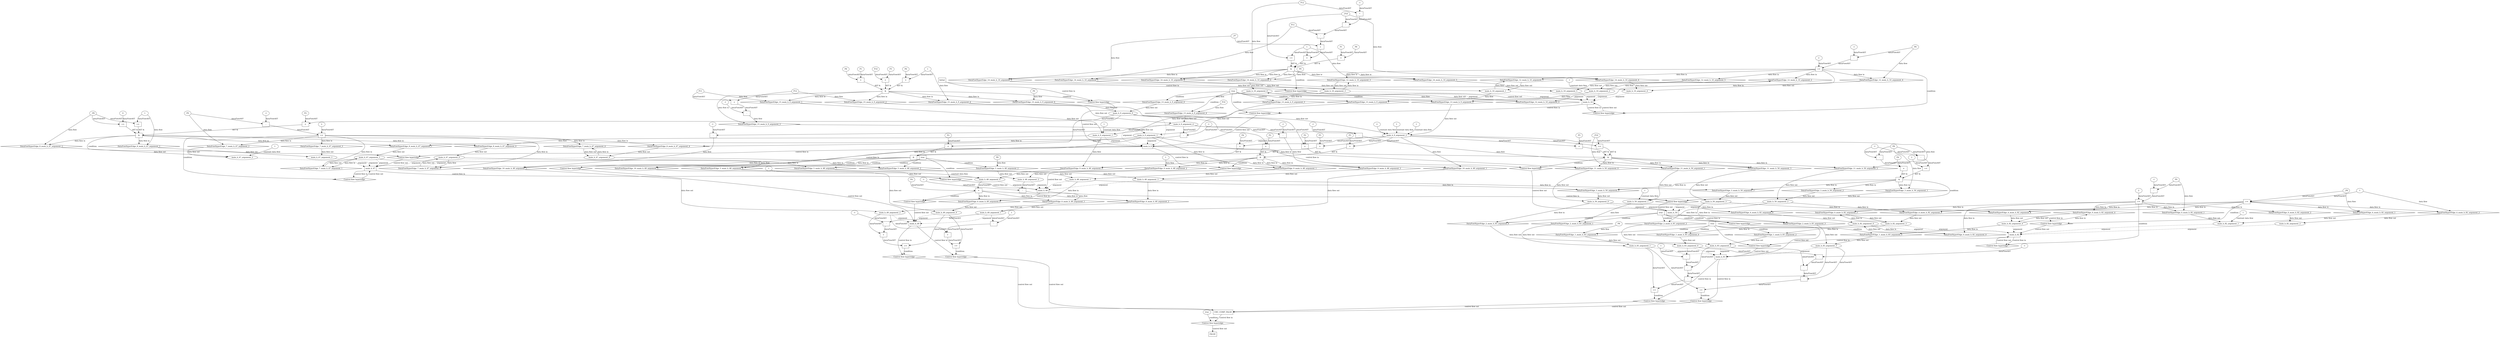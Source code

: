 digraph dag {
"CHC_COMP_FALSE" [label="CHC_COMP_FALSE" nodeName="CHC_COMP_FALSE" class=cfn  shape="rect"];
"main_h_10" [label="main_h_10" nodeName="main_h_10" class=cfn  shape="rect"];
"main_h_47" [label="main_h_47" nodeName="main_h_47" class=cfn  shape="rect"];
"main_h_48" [label="main_h_48" nodeName="main_h_48" class=cfn  shape="rect"];
"main_h_49" [label="main_h_49" nodeName="main_h_49" class=cfn  shape="rect"];
"main_h_50" [label="main_h_50" nodeName="main_h_50" class=cfn  shape="rect"];
"main_h_82" [label="main_h_82" nodeName="main_h_82" class=cfn  shape="rect"];
"main_h_83" [label="main_h_83" nodeName="main_h_83" class=cfn  shape="rect"];
"main_h_9" [label="main_h_9" nodeName="main_h_9" class=cfn  shape="rect"];
FALSE [label="FALSE" nodeName=FALSE class=cfn  shape="rect"];
Initial [label="Initial" nodeName=Initial class=cfn  shape="rect"];
ControlFowHyperEdge_0 [label="Control flow hyperedge" nodeName=ControlFowHyperEdge_0 class=controlFlowHyperEdge shape="diamond"];
"main_h_82" -> ControlFowHyperEdge_0 [label="control flow in"]
ControlFowHyperEdge_0 -> "main_h_82" [label="control flow out"]
ControlFowHyperEdge_1 [label="Control flow hyperedge" nodeName=ControlFowHyperEdge_1 class=controlFlowHyperEdge shape="diamond"];
"main_h_82" -> ControlFowHyperEdge_1 [label="control flow in"]
ControlFowHyperEdge_1 -> "main_h_83" [label="control flow out"]
ControlFowHyperEdge_2 [label="Control flow hyperedge" nodeName=ControlFowHyperEdge_2 class=controlFlowHyperEdge shape="diamond"];
"main_h_50" -> ControlFowHyperEdge_2 [label="control flow in"]
ControlFowHyperEdge_2 -> "main_h_83" [label="control flow out"]
ControlFowHyperEdge_3 [label="Control flow hyperedge" nodeName=ControlFowHyperEdge_3 class=controlFlowHyperEdge shape="diamond"];
"main_h_48" -> ControlFowHyperEdge_3 [label="control flow in"]
ControlFowHyperEdge_3 -> "main_h_50" [label="control flow out"]
ControlFowHyperEdge_4 [label="Control flow hyperedge" nodeName=ControlFowHyperEdge_4 class=controlFlowHyperEdge shape="diamond"];
"main_h_50" -> ControlFowHyperEdge_4 [label="control flow in"]
ControlFowHyperEdge_4 -> "main_h_82" [label="control flow out"]
ControlFowHyperEdge_5 [label="Control flow hyperedge" nodeName=ControlFowHyperEdge_5 class=controlFlowHyperEdge shape="diamond"];
"main_h_47" -> ControlFowHyperEdge_5 [label="control flow in"]
ControlFowHyperEdge_5 -> "main_h_48" [label="control flow out"]
ControlFowHyperEdge_6 [label="Control flow hyperedge" nodeName=ControlFowHyperEdge_6 class=controlFlowHyperEdge shape="diamond"];
"main_h_48" -> ControlFowHyperEdge_6 [label="control flow in"]
ControlFowHyperEdge_6 -> "main_h_49" [label="control flow out"]
ControlFowHyperEdge_7 [label="Control flow hyperedge" nodeName=ControlFowHyperEdge_7 class=controlFlowHyperEdge shape="diamond"];
"main_h_47" -> ControlFowHyperEdge_7 [label="control flow in"]
ControlFowHyperEdge_7 -> "main_h_47" [label="control flow out"]
ControlFowHyperEdge_8 [label="Control flow hyperedge" nodeName=ControlFowHyperEdge_8 class=controlFlowHyperEdge shape="diamond"];
"main_h_9" -> ControlFowHyperEdge_8 [label="control flow in"]
ControlFowHyperEdge_8 -> "main_h_47" [label="control flow out"]
ControlFowHyperEdge_9 [label="Control flow hyperedge" nodeName=ControlFowHyperEdge_9 class=controlFlowHyperEdge shape="diamond"];
"main_h_9" -> ControlFowHyperEdge_9 [label="control flow in"]
ControlFowHyperEdge_9 -> "main_h_48" [label="control flow out"]
ControlFowHyperEdge_10 [label="Control flow hyperedge" nodeName=ControlFowHyperEdge_10 class=controlFlowHyperEdge shape="diamond"];
"main_h_9" -> ControlFowHyperEdge_10 [label="control flow in"]
ControlFowHyperEdge_10 -> "main_h_49" [label="control flow out"]
ControlFowHyperEdge_11 [label="Control flow hyperedge" nodeName=ControlFowHyperEdge_11 class=controlFlowHyperEdge shape="diamond"];
"main_h_9" -> ControlFowHyperEdge_11 [label="control flow in"]
ControlFowHyperEdge_11 -> "main_h_50" [label="control flow out"]
ControlFowHyperEdge_12 [label="Control flow hyperedge" nodeName=ControlFowHyperEdge_12 class=controlFlowHyperEdge shape="diamond"];
"main_h_10" -> ControlFowHyperEdge_12 [label="control flow in"]
ControlFowHyperEdge_12 -> "main_h_10" [label="control flow out"]
ControlFowHyperEdge_13 [label="Control flow hyperedge" nodeName=ControlFowHyperEdge_13 class=controlFlowHyperEdge shape="diamond"];
"main_h_10" -> ControlFowHyperEdge_13 [label="control flow in"]
ControlFowHyperEdge_13 -> "main_h_9" [label="control flow out"]
ControlFowHyperEdge_14 [label="Control flow hyperedge" nodeName=ControlFowHyperEdge_14 class=controlFlowHyperEdge shape="diamond"];
"Initial" -> ControlFowHyperEdge_14 [label="control flow in"]
ControlFowHyperEdge_14 -> "main_h_10" [label="control flow out"]
ControlFowHyperEdge_15 [label="Control flow hyperedge" nodeName=ControlFowHyperEdge_15 class=controlFlowHyperEdge shape="diamond"];
"Initial" -> ControlFowHyperEdge_15 [label="control flow in"]
ControlFowHyperEdge_15 -> "main_h_9" [label="control flow out"]
ControlFowHyperEdge_16 [label="Control flow hyperedge" nodeName=ControlFowHyperEdge_16 class=controlFlowHyperEdge shape="diamond"];
"main_h_83" -> ControlFowHyperEdge_16 [label="control flow in"]
ControlFowHyperEdge_16 -> "CHC_COMP_FALSE" [label="control flow out"]
ControlFowHyperEdge_17 [label="Control flow hyperedge" nodeName=ControlFowHyperEdge_17 class=controlFlowHyperEdge shape="diamond"];
"main_h_83" -> ControlFowHyperEdge_17 [label="control flow in"]
ControlFowHyperEdge_17 -> "CHC_COMP_FALSE" [label="control flow out"]
ControlFowHyperEdge_18 [label="Control flow hyperedge" nodeName=ControlFowHyperEdge_18 class=controlFlowHyperEdge shape="diamond"];
"main_h_49" -> ControlFowHyperEdge_18 [label="control flow in"]
ControlFowHyperEdge_18 -> "CHC_COMP_FALSE" [label="control flow out"]
ControlFowHyperEdge_19 [label="Control flow hyperedge" nodeName=ControlFowHyperEdge_19 class=controlFlowHyperEdge shape="diamond"];
"main_h_49" -> ControlFowHyperEdge_19 [label="control flow in"]
ControlFowHyperEdge_19 -> "CHC_COMP_FALSE" [label="control flow out"]
ControlFowHyperEdge_20 [label="Control flow hyperedge" nodeName=ControlFowHyperEdge_20 class=controlFlowHyperEdge shape="diamond"];
"CHC_COMP_FALSE" -> ControlFowHyperEdge_20 [label="control flow in"]
ControlFowHyperEdge_20 -> "FALSE" [label="control flow out"]
"main_h_82_argument_0" [label="main_h_82_argument_0" nodeName=argument0 class=argument  head="main_h_82" shape="oval"];
"main_h_82_argument_0" -> "main_h_82"[label="argument" style="dashed"]
"main_h_82_argument_1" [label="main_h_82_argument_1" nodeName=argument1 class=argument  head="main_h_82" shape="oval"];
"main_h_82_argument_1" -> "main_h_82"[label="argument" style="dashed"]
"main_h_82_argument_2" [label="main_h_82_argument_2" nodeName=argument2 class=argument  head="main_h_82" shape="oval"];
"main_h_82_argument_2" -> "main_h_82"[label="argument" style="dashed"]
"main_h_82_argument_3" [label="main_h_82_argument_3" nodeName=argument3 class=argument  head="main_h_82" shape="oval"];
"main_h_82_argument_3" -> "main_h_82"[label="argument" style="dashed"]
"main_h_82_argument_4" [label="main_h_82_argument_4" nodeName=argument4 class=argument  head="main_h_82" shape="oval"];
"main_h_82_argument_4" -> "main_h_82"[label="argument" style="dashed"]
"main_h_83_argument_0" [label="main_h_83_argument_0" nodeName=argument0 class=argument  head="main_h_83" shape="oval"];
"main_h_83_argument_0" -> "main_h_83"[label="argument" style="dashed"]
"main_h_83_argument_1" [label="main_h_83_argument_1" nodeName=argument1 class=argument  head="main_h_83" shape="oval"];
"main_h_83_argument_1" -> "main_h_83"[label="argument" style="dashed"]
"main_h_83_argument_2" [label="main_h_83_argument_2" nodeName=argument2 class=argument  head="main_h_83" shape="oval"];
"main_h_83_argument_2" -> "main_h_83"[label="argument" style="dashed"]
"main_h_83_argument_3" [label="main_h_83_argument_3" nodeName=argument3 class=argument  head="main_h_83" shape="oval"];
"main_h_83_argument_3" -> "main_h_83"[label="argument" style="dashed"]
"main_h_50_argument_0" [label="main_h_50_argument_0" nodeName=argument0 class=argument  head="main_h_50" shape="oval"];
"main_h_50_argument_0" -> "main_h_50"[label="argument" style="dashed"]
"main_h_50_argument_1" [label="main_h_50_argument_1" nodeName=argument1 class=argument  head="main_h_50" shape="oval"];
"main_h_50_argument_1" -> "main_h_50"[label="argument" style="dashed"]
"main_h_50_argument_2" [label="main_h_50_argument_2" nodeName=argument2 class=argument  head="main_h_50" shape="oval"];
"main_h_50_argument_2" -> "main_h_50"[label="argument" style="dashed"]
"main_h_50_argument_3" [label="main_h_50_argument_3" nodeName=argument3 class=argument  head="main_h_50" shape="oval"];
"main_h_50_argument_3" -> "main_h_50"[label="argument" style="dashed"]
"main_h_48_argument_0" [label="main_h_48_argument_0" nodeName=argument0 class=argument  head="main_h_48" shape="oval"];
"main_h_48_argument_0" -> "main_h_48"[label="argument" style="dashed"]
"main_h_48_argument_1" [label="main_h_48_argument_1" nodeName=argument1 class=argument  head="main_h_48" shape="oval"];
"main_h_48_argument_1" -> "main_h_48"[label="argument" style="dashed"]
"main_h_48_argument_2" [label="main_h_48_argument_2" nodeName=argument2 class=argument  head="main_h_48" shape="oval"];
"main_h_48_argument_2" -> "main_h_48"[label="argument" style="dashed"]
"main_h_48_argument_3" [label="main_h_48_argument_3" nodeName=argument3 class=argument  head="main_h_48" shape="oval"];
"main_h_48_argument_3" -> "main_h_48"[label="argument" style="dashed"]
"main_h_47_argument_0" [label="main_h_47_argument_0" nodeName=argument0 class=argument  head="main_h_47" shape="oval"];
"main_h_47_argument_0" -> "main_h_47"[label="argument" style="dashed"]
"main_h_47_argument_1" [label="main_h_47_argument_1" nodeName=argument1 class=argument  head="main_h_47" shape="oval"];
"main_h_47_argument_1" -> "main_h_47"[label="argument" style="dashed"]
"main_h_47_argument_2" [label="main_h_47_argument_2" nodeName=argument2 class=argument  head="main_h_47" shape="oval"];
"main_h_47_argument_2" -> "main_h_47"[label="argument" style="dashed"]
"main_h_47_argument_3" [label="main_h_47_argument_3" nodeName=argument3 class=argument  head="main_h_47" shape="oval"];
"main_h_47_argument_3" -> "main_h_47"[label="argument" style="dashed"]
"main_h_47_argument_4" [label="main_h_47_argument_4" nodeName=argument4 class=argument  head="main_h_47" shape="oval"];
"main_h_47_argument_4" -> "main_h_47"[label="argument" style="dashed"]
"main_h_49_argument_0" [label="main_h_49_argument_0" nodeName=argument0 class=argument  head="main_h_49" shape="oval"];
"main_h_49_argument_0" -> "main_h_49"[label="argument" style="dashed"]
"main_h_49_argument_1" [label="main_h_49_argument_1" nodeName=argument1 class=argument  head="main_h_49" shape="oval"];
"main_h_49_argument_1" -> "main_h_49"[label="argument" style="dashed"]
"main_h_49_argument_2" [label="main_h_49_argument_2" nodeName=argument2 class=argument  head="main_h_49" shape="oval"];
"main_h_49_argument_2" -> "main_h_49"[label="argument" style="dashed"]
"main_h_9_argument_0" [label="main_h_9_argument_0" nodeName=argument0 class=argument  head="main_h_9" shape="oval"];
"main_h_9_argument_0" -> "main_h_9"[label="argument" style="dashed"]
"main_h_9_argument_1" [label="main_h_9_argument_1" nodeName=argument1 class=argument  head="main_h_9" shape="oval"];
"main_h_9_argument_1" -> "main_h_9"[label="argument" style="dashed"]
"main_h_9_argument_2" [label="main_h_9_argument_2" nodeName=argument2 class=argument  head="main_h_9" shape="oval"];
"main_h_9_argument_2" -> "main_h_9"[label="argument" style="dashed"]
"main_h_9_argument_3" [label="main_h_9_argument_3" nodeName=argument3 class=argument  head="main_h_9" shape="oval"];
"main_h_9_argument_3" -> "main_h_9"[label="argument" style="dashed"]
"main_h_9_argument_4" [label="main_h_9_argument_4" nodeName=argument4 class=argument  head="main_h_9" shape="oval"];
"main_h_9_argument_4" -> "main_h_9"[label="argument" style="dashed"]
"main_h_10_argument_0" [label="main_h_10_argument_0" nodeName=argument0 class=argument  head="main_h_10" shape="oval"];
"main_h_10_argument_0" -> "main_h_10"[label="argument" style="dashed"]
"main_h_10_argument_1" [label="main_h_10_argument_1" nodeName=argument1 class=argument  head="main_h_10" shape="oval"];
"main_h_10_argument_1" -> "main_h_10"[label="argument" style="dashed"]
"main_h_10_argument_2" [label="main_h_10_argument_2" nodeName=argument2 class=argument  head="main_h_10" shape="oval"];
"main_h_10_argument_2" -> "main_h_10"[label="argument" style="dashed"]
"main_h_10_argument_3" [label="main_h_10_argument_3" nodeName=argument3 class=argument  head="main_h_10" shape="oval"];
"main_h_10_argument_3" -> "main_h_10"[label="argument" style="dashed"]
"main_h_10_argument_4" [label="main_h_10_argument_4" nodeName=argument4 class=argument  head="main_h_10" shape="oval"];
"main_h_10_argument_4" -> "main_h_10"[label="argument" style="dashed"]
"main_h_10_argument_5" [label="main_h_10_argument_5" nodeName=argument5 class=argument  head="main_h_10" shape="oval"];
"main_h_10_argument_5" -> "main_h_10"[label="argument" style="dashed"]

"xxxmain_h_82___main_h_82_0xxxguard_0_node_0" [label=">=" nodeName="xxxmain_h_82___main_h_82_0xxxguard_0_node_0" class=Operator  shape="rect"];
"xxxmain_h_82___main_h_82_0xxxguard_0_node_1" [label="-" nodeName="xxxmain_h_82___main_h_82_0xxxguard_0_node_1" class= Operator shape="rect"];
"xxxmain_h_82___main_h_82_0xxxguard_0_node_3" [label="-1" nodeName="xxxmain_h_82___main_h_82_0xxxguard_0_node_3" class=Literal ];
"xxxmain_h_82___main_h_82_0xxxguard_0_node_4" [label="2" nodeName="xxxmain_h_82___main_h_82_0xxxguard_0_node_4" class=Literal ];
"xxxmain_h_82___main_h_82_0xxxguard_0_node_1" -> "xxxmain_h_82___main_h_82_0xxxguard_0_node_0"[label="dataFlowAST"]
"xxxmain_h_82___main_h_82_0xxxguard_0_node_4" -> "xxxmain_h_82___main_h_82_0xxxguard_0_node_0"[label="dataFlowAST"]
"xxxmain_h_82___main_h_82_0xxxdataFlow_0_node_0" -> "xxxmain_h_82___main_h_82_0xxxguard_0_node_1"[label="dataFlowAST"]
"xxxmain_h_82___main_h_82_0xxxguard_0_node_3" -> "xxxmain_h_82___main_h_82_0xxxguard_0_node_1"[label="dataFlowAST"]

"xxxmain_h_82___main_h_82_0xxxguard_0_node_0" -> "ControlFowHyperEdge_0" [label="condition"];
"xxxmain_h_82___main_h_82_0xxxdataFlow_0_node_0" [label="P9" nodeName="xxxmain_h_82___main_h_82_0xxxdataFlow_0_node_0" class=Constant ];

"xxxmain_h_82___main_h_82_0xxxdataFlow_0_node_0" -> "DataFowHyperEdge_0_main_h_82_argument_1" [label="data flow"];
"true_1" [label="true" nodeName="true_1" class=true shape="rect"];
"true_1" -> "ControlFowHyperEdge_1" [label="condition"];
"xxxmain_h_83___main_h_82_1xxxdataFlow_0_node_0" [label="P8" nodeName="xxxmain_h_83___main_h_82_1xxxdataFlow_0_node_0" class=Constant ];

"xxxmain_h_83___main_h_82_1xxxdataFlow_0_node_0" -> "DataFowHyperEdge_1_main_h_83_argument_1" [label="data flow"];
"true_2" [label="true" nodeName="true_2" class=true shape="rect"];
"true_2" -> "ControlFowHyperEdge_2" [label="condition"];

"main_h_50_argument_1" -> "DataFowHyperEdge_2_main_h_83_argument_1" [label="data flow"];
"xxxmain_h_50___main_h_48_3xxx_and" [label="&" nodeName="xxxmain_h_50___main_h_48_3xxx_and" class=Operator shape="rect"];
"xxxmain_h_50___main_h_48_3xxxguard_0_node_0" [label=">=" nodeName="xxxmain_h_50___main_h_48_3xxxguard_0_node_0" class=Operator  shape="rect"];
"xxxmain_h_50___main_h_48_3xxxguard_0_node_1" [label="-" nodeName="xxxmain_h_50___main_h_48_3xxxguard_0_node_1" class= Operator shape="rect"];
"xxxmain_h_50___main_h_48_3xxxguard_0_node_3" [label="-1" nodeName="xxxmain_h_50___main_h_48_3xxxguard_0_node_3" class=Literal ];
"xxxmain_h_50___main_h_48_3xxxguard_0_node_4" [label="2" nodeName="xxxmain_h_50___main_h_48_3xxxguard_0_node_4" class=Literal ];
"xxxmain_h_50___main_h_48_3xxxguard_0_node_1" -> "xxxmain_h_50___main_h_48_3xxxguard_0_node_0"[label="dataFlowAST"]
"xxxmain_h_50___main_h_48_3xxxguard_0_node_4" -> "xxxmain_h_50___main_h_48_3xxxguard_0_node_0"[label="dataFlowAST"]
"xxxmain_h_50___main_h_48_3xxxdataFlow_0_node_0" -> "xxxmain_h_50___main_h_48_3xxxguard_0_node_1"[label="dataFlowAST"]
"xxxmain_h_50___main_h_48_3xxxguard_0_node_3" -> "xxxmain_h_50___main_h_48_3xxxguard_0_node_1"[label="dataFlowAST"]

"xxxmain_h_50___main_h_48_3xxxguard_0_node_0" -> "xxxmain_h_50___main_h_48_3xxx_and" [label="AST &"];
"xxxmain_h_50___main_h_48_3xxxguard1_node_0" [label="=" nodeName="xxxmain_h_50___main_h_48_3xxxguard1_node_0" class=Operator  shape="rect"];
"xxxmain_h_50___main_h_48_3xxxguard1_node_1" [label="P4" nodeName="xxxmain_h_50___main_h_48_3xxxguard1_node_1" class=Constant ];
"xxxmain_h_50___main_h_48_3xxxguard1_node_2" [label="-" nodeName="xxxmain_h_50___main_h_48_3xxxguard1_node_2" class= Operator shape="rect"];
"xxxmain_h_50___main_h_48_3xxxguard1_node_1" -> "xxxmain_h_50___main_h_48_3xxxguard1_node_0"[label="dataFlowAST"]
"xxxmain_h_50___main_h_48_3xxxguard1_node_2" -> "xxxmain_h_50___main_h_48_3xxxguard1_node_0"[label="dataFlowAST"]
"xxxmain_h_50___main_h_48_3xxxdataFlow_0_node_0" -> "xxxmain_h_50___main_h_48_3xxxguard1_node_2"[label="dataFlowAST"]
"xxxmain_h_50___main_h_48_3xxxguard_0_node_3" -> "xxxmain_h_50___main_h_48_3xxxguard1_node_2"[label="dataFlowAST"]

"xxxmain_h_50___main_h_48_3xxxguard1_node_0" -> "xxxmain_h_50___main_h_48_3xxx_and" [label="AST &"];
"xxxmain_h_50___main_h_48_3xxx_and" -> "ControlFowHyperEdge_3" [label="condition"];
"xxxmain_h_50___main_h_48_3xxxdataFlow_0_node_0" [label="P8" nodeName="xxxmain_h_50___main_h_48_3xxxdataFlow_0_node_0" class=Constant ];

"xxxmain_h_50___main_h_48_3xxxdataFlow_0_node_0" -> "DataFowHyperEdge_3_main_h_50_argument_1" [label="data flow"];
"xxxmain_h_82___main_h_50_4xxxguard_0_node_0" [label=">=" nodeName="xxxmain_h_82___main_h_50_4xxxguard_0_node_0" class=Operator  shape="rect"];
"xxxmain_h_82___main_h_50_4xxxdataFlow_0_node_0" -> "xxxmain_h_82___main_h_50_4xxxguard_0_node_0"[label="dataFlowAST"]
"xxxmain_h_82___main_h_50_4xxxdataFlow1_node_0" -> "xxxmain_h_82___main_h_50_4xxxguard_0_node_0"[label="dataFlowAST"]

"xxxmain_h_82___main_h_50_4xxxguard_0_node_0" -> "ControlFowHyperEdge_4" [label="condition"];
"xxxmain_h_82___main_h_50_4xxxdataFlow_0_node_0" [label="_P8" nodeName="xxxmain_h_82___main_h_50_4xxxdataFlow_0_node_0" class=Constant ];

"xxxmain_h_82___main_h_50_4xxxdataFlow_0_node_0" -> "DataFowHyperEdge_4_main_h_82_argument_1" [label="data flow"];
"xxxmain_h_82___main_h_50_4xxxdataFlow1_node_0" [label="1" nodeName="xxxmain_h_82___main_h_50_4xxxdataFlow1_node_0" class=Literal ];

"xxxmain_h_82___main_h_50_4xxxdataFlow1_node_0" -> "DataFowHyperEdge_4_main_h_82_argument_2" [label="data flow"];
"true_5" [label="true" nodeName="true_5" class=true shape="rect"];
"true_5" -> "ControlFowHyperEdge_5" [label="condition"];

"main_h_47_argument_0" -> "DataFowHyperEdge_5_main_h_48_argument_0" [label="data flow"];
"xxxmain_h_48___main_h_47_5xxxdataFlow1_node_0" [label="P8" nodeName="xxxmain_h_48___main_h_47_5xxxdataFlow1_node_0" class=Constant ];

"xxxmain_h_48___main_h_47_5xxxdataFlow1_node_0" -> "DataFowHyperEdge_5_main_h_48_argument_2" [label="data flow"];
"xxxmain_h_49___main_h_48_6xxxguard_0_node_0" [label="=" nodeName="xxxmain_h_49___main_h_48_6xxxguard_0_node_0" class=Operator  shape="rect"];
"xxxmain_h_49___main_h_48_6xxxguard_0_node_1" [label="P4" nodeName="xxxmain_h_49___main_h_48_6xxxguard_0_node_1" class=Constant ];
"xxxmain_h_49___main_h_48_6xxxguard_0_node_1" -> "xxxmain_h_49___main_h_48_6xxxguard_0_node_0"[label="dataFlowAST"]
"main_h_48_argument_0" -> "xxxmain_h_49___main_h_48_6xxxguard_0_node_0"[label="dataFlowAST"]

"xxxmain_h_49___main_h_48_6xxxguard_0_node_0" -> "ControlFowHyperEdge_6" [label="condition"];
"xxxmain_h_49___main_h_48_6xxxdataFlow_0_node_0" [label="-" nodeName="xxxmain_h_49___main_h_48_6xxxdataFlow_0_node_0" class= Operator shape="rect"];
"xxxmain_h_49___main_h_48_6xxxdataFlow_0_node_2" [label="-1" nodeName="xxxmain_h_49___main_h_48_6xxxdataFlow_0_node_2" class=Literal ];
"main_h_48_argument_2" -> "xxxmain_h_49___main_h_48_6xxxdataFlow_0_node_0"[label="dataFlowAST"]
"xxxmain_h_49___main_h_48_6xxxdataFlow_0_node_2" -> "xxxmain_h_49___main_h_48_6xxxdataFlow_0_node_0"[label="dataFlowAST"]

"xxxmain_h_49___main_h_48_6xxxdataFlow_0_node_0" -> "DataFowHyperEdge_6_main_h_49_argument_1" [label="data flow"];
"xxxmain_h_47___main_h_47_7xxxguard_0_node_0" [label=">=" nodeName="xxxmain_h_47___main_h_47_7xxxguard_0_node_0" class=Operator  shape="rect"];
"xxxmain_h_47___main_h_47_7xxxguard_0_node_1" [label="-" nodeName="xxxmain_h_47___main_h_47_7xxxguard_0_node_1" class= Operator shape="rect"];
"xxxmain_h_47___main_h_47_7xxxguard_0_node_3" [label="-1" nodeName="xxxmain_h_47___main_h_47_7xxxguard_0_node_3" class=Literal ];
"xxxmain_h_47___main_h_47_7xxxguard_0_node_4" [label="2" nodeName="xxxmain_h_47___main_h_47_7xxxguard_0_node_4" class=Literal ];
"xxxmain_h_47___main_h_47_7xxxguard_0_node_1" -> "xxxmain_h_47___main_h_47_7xxxguard_0_node_0"[label="dataFlowAST"]
"xxxmain_h_47___main_h_47_7xxxguard_0_node_4" -> "xxxmain_h_47___main_h_47_7xxxguard_0_node_0"[label="dataFlowAST"]
"xxxmain_h_47___main_h_47_7xxxdataFlow1_node_0" -> "xxxmain_h_47___main_h_47_7xxxguard_0_node_1"[label="dataFlowAST"]
"xxxmain_h_47___main_h_47_7xxxguard_0_node_3" -> "xxxmain_h_47___main_h_47_7xxxguard_0_node_1"[label="dataFlowAST"]

"xxxmain_h_47___main_h_47_7xxxguard_0_node_0" -> "ControlFowHyperEdge_7" [label="condition"];

"main_h_47_argument_0" -> "DataFowHyperEdge_7_main_h_47_argument_0" [label="data flow"];
"xxxmain_h_47___main_h_47_7xxxdataFlow1_node_0" [label="P9" nodeName="xxxmain_h_47___main_h_47_7xxxdataFlow1_node_0" class=Constant ];

"xxxmain_h_47___main_h_47_7xxxdataFlow1_node_0" -> "DataFowHyperEdge_7_main_h_47_argument_2" [label="data flow"];
"xxxmain_h_47___main_h_9_8xxx_and" [label="&" nodeName="xxxmain_h_47___main_h_9_8xxx_and" class=Operator shape="rect"];
"xxxmain_h_47___main_h_9_8xxxguard_0_node_0" [label=">=" nodeName="xxxmain_h_47___main_h_9_8xxxguard_0_node_0" class=Operator  shape="rect"];
"xxxmain_h_47___main_h_9_8xxxdataFlow1_node_0" -> "xxxmain_h_47___main_h_9_8xxxguard_0_node_0"[label="dataFlowAST"]
"xxxmain_h_47___main_h_9_8xxxdataFlow2_node_0" -> "xxxmain_h_47___main_h_9_8xxxguard_0_node_0"[label="dataFlowAST"]

"xxxmain_h_47___main_h_9_8xxxguard_0_node_0" -> "xxxmain_h_47___main_h_9_8xxx_and" [label="AST &"];
"xxxmain_h_47___main_h_9_8xxxguard1_node_0" [label=">=" nodeName="xxxmain_h_47___main_h_9_8xxxguard1_node_0" class=Operator  shape="rect"];
"xxxmain_h_47___main_h_9_8xxxguard1_node_2" [label="0" nodeName="xxxmain_h_47___main_h_9_8xxxguard1_node_2" class=Literal ];
"xxxmain_h_47___main_h_9_8xxxdataFlow1_node_0" -> "xxxmain_h_47___main_h_9_8xxxguard1_node_0"[label="dataFlowAST"]
"xxxmain_h_47___main_h_9_8xxxguard1_node_2" -> "xxxmain_h_47___main_h_9_8xxxguard1_node_0"[label="dataFlowAST"]

"xxxmain_h_47___main_h_9_8xxxguard1_node_0" -> "xxxmain_h_47___main_h_9_8xxx_and" [label="AST &"];
"xxxmain_h_47___main_h_9_8xxxguard2_node_0" [label="=" nodeName="xxxmain_h_47___main_h_9_8xxxguard2_node_0" class=Operator  shape="rect"];
"xxxmain_h_47___main_h_9_8xxxguard2_node_1" [label="P2" nodeName="xxxmain_h_47___main_h_9_8xxxguard2_node_1" class=Constant ];
"xxxmain_h_47___main_h_9_8xxxguard2_node_1" -> "xxxmain_h_47___main_h_9_8xxxguard2_node_0"[label="dataFlowAST"]
"main_h_9_argument_0" -> "xxxmain_h_47___main_h_9_8xxxguard2_node_0"[label="dataFlowAST"]

"xxxmain_h_47___main_h_9_8xxxguard2_node_0" -> "xxxmain_h_47___main_h_9_8xxx_and" [label="AST &"];
"xxxmain_h_47___main_h_9_8xxx_and" -> "ControlFowHyperEdge_8" [label="condition"];

"main_h_9_argument_1" -> "DataFowHyperEdge_8_main_h_47_argument_0" [label="data flow"];
"xxxmain_h_47___main_h_9_8xxxdataFlow1_node_0" [label="_P8" nodeName="xxxmain_h_47___main_h_9_8xxxdataFlow1_node_0" class=Constant ];

"xxxmain_h_47___main_h_9_8xxxdataFlow1_node_0" -> "DataFowHyperEdge_8_main_h_47_argument_2" [label="data flow"];
"xxxmain_h_47___main_h_9_8xxxdataFlow2_node_0" [label="1" nodeName="xxxmain_h_47___main_h_9_8xxxdataFlow2_node_0" class=Literal ];

"xxxmain_h_47___main_h_9_8xxxdataFlow2_node_0" -> "DataFowHyperEdge_8_main_h_47_argument_3" [label="data flow"];
"xxxmain_h_47___main_h_9_8xxxdataFlow3_node_0" [label="-" nodeName="xxxmain_h_47___main_h_9_8xxxdataFlow3_node_0" class= Operator shape="rect"];
"xxxmain_h_47___main_h_9_8xxxdataFlow3_node_2" [label="-1" nodeName="xxxmain_h_47___main_h_9_8xxxdataFlow3_node_2" class=Literal ];
"main_h_9_argument_4" -> "xxxmain_h_47___main_h_9_8xxxdataFlow3_node_0"[label="dataFlowAST"]
"xxxmain_h_47___main_h_9_8xxxdataFlow3_node_2" -> "xxxmain_h_47___main_h_9_8xxxdataFlow3_node_0"[label="dataFlowAST"]

"xxxmain_h_47___main_h_9_8xxxdataFlow3_node_0" -> "DataFowHyperEdge_8_main_h_47_argument_4" [label="data flow"];
"xxxmain_h_48___main_h_9_9xxx_and" [label="&" nodeName="xxxmain_h_48___main_h_9_9xxx_and" class=Operator shape="rect"];
"xxxmain_h_48___main_h_9_9xxxguard_0_node_0" [label="=" nodeName="xxxmain_h_48___main_h_9_9xxxguard_0_node_0" class=Operator  shape="rect"];
"xxxmain_h_48___main_h_9_9xxxguard_0_node_1" [label="P2" nodeName="xxxmain_h_48___main_h_9_9xxxguard_0_node_1" class=Constant ];
"xxxmain_h_48___main_h_9_9xxxguard_0_node_1" -> "xxxmain_h_48___main_h_9_9xxxguard_0_node_0"[label="dataFlowAST"]
"main_h_9_argument_0" -> "xxxmain_h_48___main_h_9_9xxxguard_0_node_0"[label="dataFlowAST"]

"xxxmain_h_48___main_h_9_9xxxguard_0_node_0" -> "xxxmain_h_48___main_h_9_9xxx_and" [label="AST &"];
"xxxmain_h_48___main_h_9_9xxxguard1_node_0" [label="=" nodeName="xxxmain_h_48___main_h_9_9xxxguard1_node_0" class=Operator  shape="rect"];
"xxxmain_h_48___main_h_9_9xxxguard1_node_1" [label="P5" nodeName="xxxmain_h_48___main_h_9_9xxxguard1_node_1" class=Constant ];
"xxxmain_h_48___main_h_9_9xxxguard1_node_1" -> "xxxmain_h_48___main_h_9_9xxxguard1_node_0"[label="dataFlowAST"]
"main_h_9_argument_2" -> "xxxmain_h_48___main_h_9_9xxxguard1_node_0"[label="dataFlowAST"]

"xxxmain_h_48___main_h_9_9xxxguard1_node_0" -> "xxxmain_h_48___main_h_9_9xxx_and" [label="AST &"];
"xxxmain_h_48___main_h_9_9xxx_and" -> "ControlFowHyperEdge_9" [label="condition"];

"main_h_9_argument_1" -> "DataFowHyperEdge_9_main_h_48_argument_0" [label="data flow"];
"xxxmain_h_48___main_h_9_9xxxdataFlow1_node_0" [label="1" nodeName="xxxmain_h_48___main_h_9_9xxxdataFlow1_node_0" class=Literal ];

"xxxmain_h_48___main_h_9_9xxxdataFlow1_node_0" -> "DataFowHyperEdge_9_main_h_48_argument_2" [label="data flow"];
"xxxmain_h_48___main_h_9_9xxxdataFlow2_node_0" [label="-" nodeName="xxxmain_h_48___main_h_9_9xxxdataFlow2_node_0" class= Operator shape="rect"];
"xxxmain_h_48___main_h_9_9xxxdataFlow2_node_2" [label="-1" nodeName="xxxmain_h_48___main_h_9_9xxxdataFlow2_node_2" class=Literal ];
"main_h_9_argument_4" -> "xxxmain_h_48___main_h_9_9xxxdataFlow2_node_0"[label="dataFlowAST"]
"xxxmain_h_48___main_h_9_9xxxdataFlow2_node_2" -> "xxxmain_h_48___main_h_9_9xxxdataFlow2_node_0"[label="dataFlowAST"]

"xxxmain_h_48___main_h_9_9xxxdataFlow2_node_0" -> "DataFowHyperEdge_9_main_h_48_argument_3" [label="data flow"];
"xxxmain_h_49___main_h_9_10xxx_and" [label="&" nodeName="xxxmain_h_49___main_h_9_10xxx_and" class=Operator shape="rect"];
"xxxmain_h_49___main_h_9_10xxxguard_0_node_0" [label="=" nodeName="xxxmain_h_49___main_h_9_10xxxguard_0_node_0" class=Operator  shape="rect"];
"xxxmain_h_49___main_h_9_10xxxguard_0_node_1" [label="P2" nodeName="xxxmain_h_49___main_h_9_10xxxguard_0_node_1" class=Constant ];
"xxxmain_h_49___main_h_9_10xxxguard_0_node_1" -> "xxxmain_h_49___main_h_9_10xxxguard_0_node_0"[label="dataFlowAST"]
"main_h_9_argument_0" -> "xxxmain_h_49___main_h_9_10xxxguard_0_node_0"[label="dataFlowAST"]

"xxxmain_h_49___main_h_9_10xxxguard_0_node_0" -> "xxxmain_h_49___main_h_9_10xxx_and" [label="AST &"];
"xxxmain_h_49___main_h_9_10xxxguard1_node_0" [label="=" nodeName="xxxmain_h_49___main_h_9_10xxxguard1_node_0" class=Operator  shape="rect"];
"xxxmain_h_49___main_h_9_10xxxguard1_node_1" [label="P4" nodeName="xxxmain_h_49___main_h_9_10xxxguard1_node_1" class=Constant ];
"xxxmain_h_49___main_h_9_10xxxguard1_node_1" -> "xxxmain_h_49___main_h_9_10xxxguard1_node_0"[label="dataFlowAST"]
"main_h_9_argument_2" -> "xxxmain_h_49___main_h_9_10xxxguard1_node_0"[label="dataFlowAST"]

"xxxmain_h_49___main_h_9_10xxxguard1_node_0" -> "xxxmain_h_49___main_h_9_10xxx_and" [label="AST &"];
"xxxmain_h_49___main_h_9_10xxxguard2_node_0" [label="=" nodeName="xxxmain_h_49___main_h_9_10xxxguard2_node_0" class=Operator  shape="rect"];
"xxxmain_h_49___main_h_9_10xxxguard2_node_1" [label="P5" nodeName="xxxmain_h_49___main_h_9_10xxxguard2_node_1" class=Constant ];
"xxxmain_h_49___main_h_9_10xxxguard2_node_1" -> "xxxmain_h_49___main_h_9_10xxxguard2_node_0"[label="dataFlowAST"]
"main_h_9_argument_2" -> "xxxmain_h_49___main_h_9_10xxxguard2_node_0"[label="dataFlowAST"]

"xxxmain_h_49___main_h_9_10xxxguard2_node_0" -> "xxxmain_h_49___main_h_9_10xxx_and" [label="AST &"];
"xxxmain_h_49___main_h_9_10xxx_and" -> "ControlFowHyperEdge_10" [label="condition"];

"main_h_9_argument_2" -> "DataFowHyperEdge_10_main_h_49_argument_1" [label="data flow"];
"xxxmain_h_49___main_h_9_10xxxdataFlow1_node_0" [label="-" nodeName="xxxmain_h_49___main_h_9_10xxxdataFlow1_node_0" class= Operator shape="rect"];
"xxxmain_h_49___main_h_9_10xxxdataFlow1_node_2" [label="-1" nodeName="xxxmain_h_49___main_h_9_10xxxdataFlow1_node_2" class=Literal ];
"main_h_9_argument_4" -> "xxxmain_h_49___main_h_9_10xxxdataFlow1_node_0"[label="dataFlowAST"]
"xxxmain_h_49___main_h_9_10xxxdataFlow1_node_2" -> "xxxmain_h_49___main_h_9_10xxxdataFlow1_node_0"[label="dataFlowAST"]

"xxxmain_h_49___main_h_9_10xxxdataFlow1_node_0" -> "DataFowHyperEdge_10_main_h_49_argument_2" [label="data flow"];
"xxxmain_h_50___main_h_9_11xxx_and" [label="&" nodeName="xxxmain_h_50___main_h_9_11xxx_and" class=Operator shape="rect"];
"xxxmain_h_50___main_h_9_11xxxguard_0_node_0" [label=">=" nodeName="xxxmain_h_50___main_h_9_11xxxguard_0_node_0" class=Operator  shape="rect"];
"xxxmain_h_50___main_h_9_11xxxdataFlow_0_node_0" -> "xxxmain_h_50___main_h_9_11xxxguard_0_node_0"[label="dataFlowAST"]
"main_h_9_argument_2" -> "xxxmain_h_50___main_h_9_11xxxguard_0_node_0"[label="dataFlowAST"]

"xxxmain_h_50___main_h_9_11xxxguard_0_node_0" -> "xxxmain_h_50___main_h_9_11xxx_and" [label="AST &"];
"xxxmain_h_50___main_h_9_11xxxguard1_node_0" [label="=" nodeName="xxxmain_h_50___main_h_9_11xxxguard1_node_0" class=Operator  shape="rect"];
"xxxmain_h_50___main_h_9_11xxxguard1_node_1" [label="P2" nodeName="xxxmain_h_50___main_h_9_11xxxguard1_node_1" class=Constant ];
"xxxmain_h_50___main_h_9_11xxxguard1_node_1" -> "xxxmain_h_50___main_h_9_11xxxguard1_node_0"[label="dataFlowAST"]
"main_h_9_argument_0" -> "xxxmain_h_50___main_h_9_11xxxguard1_node_0"[label="dataFlowAST"]

"xxxmain_h_50___main_h_9_11xxxguard1_node_0" -> "xxxmain_h_50___main_h_9_11xxx_and" [label="AST &"];
"xxxmain_h_50___main_h_9_11xxxguard2_node_0" [label="=" nodeName="xxxmain_h_50___main_h_9_11xxxguard2_node_0" class=Operator  shape="rect"];
"xxxmain_h_50___main_h_9_11xxxguard2_node_1" [label="P5" nodeName="xxxmain_h_50___main_h_9_11xxxguard2_node_1" class=Constant ];
"xxxmain_h_50___main_h_9_11xxxguard2_node_1" -> "xxxmain_h_50___main_h_9_11xxxguard2_node_0"[label="dataFlowAST"]
"main_h_9_argument_2" -> "xxxmain_h_50___main_h_9_11xxxguard2_node_0"[label="dataFlowAST"]

"xxxmain_h_50___main_h_9_11xxxguard2_node_0" -> "xxxmain_h_50___main_h_9_11xxx_and" [label="AST &"];
"xxxmain_h_50___main_h_9_11xxx_and" -> "ControlFowHyperEdge_11" [label="condition"];
"xxxmain_h_50___main_h_9_11xxxdataFlow_0_node_0" [label="_P10" nodeName="xxxmain_h_50___main_h_9_11xxxdataFlow_0_node_0" class=Constant ];

"xxxmain_h_50___main_h_9_11xxxdataFlow_0_node_0" -> "DataFowHyperEdge_11_main_h_50_argument_1" [label="data flow"];

"main_h_9_argument_2" -> "DataFowHyperEdge_11_main_h_50_argument_2" [label="data flow"];
"xxxmain_h_50___main_h_9_11xxxdataFlow2_node_0" [label="-" nodeName="xxxmain_h_50___main_h_9_11xxxdataFlow2_node_0" class= Operator shape="rect"];
"xxxmain_h_50___main_h_9_11xxxdataFlow2_node_2" [label="-1" nodeName="xxxmain_h_50___main_h_9_11xxxdataFlow2_node_2" class=Literal ];
"main_h_9_argument_4" -> "xxxmain_h_50___main_h_9_11xxxdataFlow2_node_0"[label="dataFlowAST"]
"xxxmain_h_50___main_h_9_11xxxdataFlow2_node_2" -> "xxxmain_h_50___main_h_9_11xxxdataFlow2_node_0"[label="dataFlowAST"]

"xxxmain_h_50___main_h_9_11xxxdataFlow2_node_0" -> "DataFowHyperEdge_11_main_h_50_argument_3" [label="data flow"];
"xxxmain_h_10___main_h_10_12xxxguard_0_node_0" [label=">=" nodeName="xxxmain_h_10___main_h_10_12xxxguard_0_node_0" class=Operator  shape="rect"];
"xxxmain_h_10___main_h_10_12xxxguard_0_node_1" [label="-" nodeName="xxxmain_h_10___main_h_10_12xxxguard_0_node_1" class= Operator shape="rect"];
"xxxmain_h_10___main_h_10_12xxxguard_0_node_3" [label="-1" nodeName="xxxmain_h_10___main_h_10_12xxxguard_0_node_3" class=Literal ];
"xxxmain_h_10___main_h_10_12xxxguard_0_node_4" [label="2" nodeName="xxxmain_h_10___main_h_10_12xxxguard_0_node_4" class=Literal ];
"xxxmain_h_10___main_h_10_12xxxguard_0_node_1" -> "xxxmain_h_10___main_h_10_12xxxguard_0_node_0"[label="dataFlowAST"]
"xxxmain_h_10___main_h_10_12xxxguard_0_node_4" -> "xxxmain_h_10___main_h_10_12xxxguard_0_node_0"[label="dataFlowAST"]
"xxxmain_h_10___main_h_10_12xxxdataFlow3_node_0" -> "xxxmain_h_10___main_h_10_12xxxguard_0_node_1"[label="dataFlowAST"]
"xxxmain_h_10___main_h_10_12xxxguard_0_node_3" -> "xxxmain_h_10___main_h_10_12xxxguard_0_node_1"[label="dataFlowAST"]

"xxxmain_h_10___main_h_10_12xxxguard_0_node_0" -> "ControlFowHyperEdge_12" [label="condition"];

"main_h_10_argument_0" -> "DataFowHyperEdge_12_main_h_10_argument_0" [label="data flow"];

"main_h_10_argument_1" -> "DataFowHyperEdge_12_main_h_10_argument_1" [label="data flow"];

"main_h_10_argument_2" -> "DataFowHyperEdge_12_main_h_10_argument_2" [label="data flow"];
"xxxmain_h_10___main_h_10_12xxxdataFlow3_node_0" [label="P8" nodeName="xxxmain_h_10___main_h_10_12xxxdataFlow3_node_0" class=Constant ];

"xxxmain_h_10___main_h_10_12xxxdataFlow3_node_0" -> "DataFowHyperEdge_12_main_h_10_argument_4" [label="data flow"];
"true_13" [label="true" nodeName="true_13" class=true shape="rect"];
"true_13" -> "ControlFowHyperEdge_13" [label="condition"];

"main_h_10_argument_0" -> "DataFowHyperEdge_13_main_h_9_argument_0" [label="data flow"];

"main_h_10_argument_1" -> "DataFowHyperEdge_13_main_h_9_argument_1" [label="data flow"];

"main_h_10_argument_2" -> "DataFowHyperEdge_13_main_h_9_argument_2" [label="data flow"];
"xxxmain_h_9___main_h_10_13xxxdataFlow3_node_0" [label="P10" nodeName="xxxmain_h_9___main_h_10_13xxxdataFlow3_node_0" class=Constant ];

"xxxmain_h_9___main_h_10_13xxxdataFlow3_node_0" -> "DataFowHyperEdge_13_main_h_9_argument_4" [label="data flow"];
"xxxmain_h_10___Initial_14xxx_and" [label="&" nodeName="xxxmain_h_10___Initial_14xxx_and" class=Operator shape="rect"];
"xxxmain_h_10___Initial_14xxxguard_0_node_0" [label=">=" nodeName="xxxmain_h_10___Initial_14xxxguard_0_node_0" class=Operator  shape="rect"];
"xxxmain_h_10___Initial_14xxxdataFlow4_node_0" -> "xxxmain_h_10___Initial_14xxxguard_0_node_0"[label="dataFlowAST"]
"xxxmain_h_10___Initial_14xxxdataFlow1_node_0" -> "xxxmain_h_10___Initial_14xxxguard_0_node_0"[label="dataFlowAST"]

"xxxmain_h_10___Initial_14xxxguard_0_node_0" -> "xxxmain_h_10___Initial_14xxx_and" [label="AST &"];
"xxxmain_h_10___Initial_14xxxguard1_node_0" [label="=" nodeName="xxxmain_h_10___Initial_14xxxguard1_node_0" class=Operator  shape="rect"];
"xxxmain_h_10___Initial_14xxxguard1_node_1" [label="P1" nodeName="xxxmain_h_10___Initial_14xxxguard1_node_1" class=Constant ];
"xxxmain_h_10___Initial_14xxxguard1_node_2" [label="P8" nodeName="xxxmain_h_10___Initial_14xxxguard1_node_2" class=Constant ];
"xxxmain_h_10___Initial_14xxxguard1_node_1" -> "xxxmain_h_10___Initial_14xxxguard1_node_0"[label="dataFlowAST"]
"xxxmain_h_10___Initial_14xxxguard1_node_2" -> "xxxmain_h_10___Initial_14xxxguard1_node_0"[label="dataFlowAST"]

"xxxmain_h_10___Initial_14xxxguard1_node_0" -> "xxxmain_h_10___Initial_14xxx_and" [label="AST &"];
"xxxmain_h_10___Initial_14xxxguard2_node_0" [label="=" nodeName="xxxmain_h_10___Initial_14xxxguard2_node_0" class=Operator  shape="rect"];
"xxxmain_h_10___Initial_14xxxguard2_node_1" [label="+" nodeName="xxxmain_h_10___Initial_14xxxguard2_node_1" class= Operator shape="rect"];
"xxxmain_h_10___Initial_14xxxguard2_node_3" [label="-" nodeName="xxxmain_h_10___Initial_14xxxguard2_node_3" class= Operator shape="rect"];
"xxxmain_h_10___Initial_14xxxguard2_node_4" [label="-" nodeName="xxxmain_h_10___Initial_14xxxguard2_node_4" class= Operator shape="rect"];
"xxxmain_h_10___Initial_14xxxguard2_node_5" [label="*" nodeName="xxxmain_h_10___Initial_14xxxguard2_node_5" class=Operator  shape="rect"];
"xxxmain_h_10___Initial_14xxxguard2_node_6" [label="-1" nodeName="xxxmain_h_10___Initial_14xxxguard2_node_6" class=Coeff ];
"xxxmain_h_10___Initial_14xxxguard2_node_1" -> "xxxmain_h_10___Initial_14xxxguard2_node_0"[label="dataFlowAST"]
"xxxmain_h_10___Initial_14xxxdataFlow1_node_0" -> "xxxmain_h_10___Initial_14xxxguard2_node_0"[label="dataFlowAST"]
"xxxmain_h_10___Initial_14xxxdataFlow3_node_0" -> "xxxmain_h_10___Initial_14xxxguard2_node_1"[label="dataFlowAST"]
"xxxmain_h_10___Initial_14xxxguard2_node_3" -> "xxxmain_h_10___Initial_14xxxguard2_node_1"[label="dataFlowAST"]
"xxxmain_h_10___Initial_14xxxguard2_node_4" -> "xxxmain_h_10___Initial_14xxxguard2_node_3"[label="dataFlowAST"]
"xxxmain_h_10___Initial_14xxxdataFlow_0_node_0" -> "xxxmain_h_10___Initial_14xxxguard2_node_3"[label="dataFlowAST"]
"xxxmain_h_10___Initial_14xxxguard2_node_5" -> "xxxmain_h_10___Initial_14xxxguard2_node_4"[label="dataFlowAST"]
"xxxmain_h_10___Initial_14xxxdataFlow4_node_0" -> "xxxmain_h_10___Initial_14xxxguard2_node_4"[label="dataFlowAST"]
"xxxmain_h_10___Initial_14xxxguard2_node_6" -> "xxxmain_h_10___Initial_14xxxguard2_node_5"[label="dataFlowAST"]
"xxxmain_h_10___Initial_14xxxdataFlow2_node_0" -> "xxxmain_h_10___Initial_14xxxguard2_node_5"[label="dataFlowAST"]

"xxxmain_h_10___Initial_14xxxguard2_node_0" -> "xxxmain_h_10___Initial_14xxx_and" [label="AST &"];
"xxxmain_h_10___Initial_14xxx_and" -> "ControlFowHyperEdge_14" [label="condition"];
"xxxmain_h_10___Initial_14xxxdataFlow_0_node_0" [label="P11" nodeName="xxxmain_h_10___Initial_14xxxdataFlow_0_node_0" class=Constant ];

"xxxmain_h_10___Initial_14xxxdataFlow_0_node_0" -> "DataFowHyperEdge_14_main_h_10_argument_1" [label="data flow"];
"xxxmain_h_10___Initial_14xxxdataFlow1_node_0" [label="1" nodeName="xxxmain_h_10___Initial_14xxxdataFlow1_node_0" class=Literal ];

"xxxmain_h_10___Initial_14xxxdataFlow1_node_0" -> "DataFowHyperEdge_14_main_h_10_argument_5" [label="data flow"];
"xxxmain_h_10___Initial_14xxxdataFlow2_node_0" [label="P12" nodeName="xxxmain_h_10___Initial_14xxxdataFlow2_node_0" class=Constant ];

"xxxmain_h_10___Initial_14xxxdataFlow2_node_0" -> "DataFowHyperEdge_14_main_h_10_argument_2" [label="data flow"];
"xxxmain_h_10___Initial_14xxxdataFlow3_node_0" [label="_P7" nodeName="xxxmain_h_10___Initial_14xxxdataFlow3_node_0" class=Constant ];

"xxxmain_h_10___Initial_14xxxdataFlow3_node_0" -> "DataFowHyperEdge_14_main_h_10_argument_3" [label="data flow"];
"xxxmain_h_10___Initial_14xxxdataFlow4_node_0" [label="_P10" nodeName="xxxmain_h_10___Initial_14xxxdataFlow4_node_0" class=Constant ];

"xxxmain_h_10___Initial_14xxxdataFlow4_node_0" -> "DataFowHyperEdge_14_main_h_10_argument_4" [label="data flow"];
"xxxmain_h_10___Initial_14xxxdataFlow5_node_0" [label="P9" nodeName="xxxmain_h_10___Initial_14xxxdataFlow5_node_0" class=Constant ];

"xxxmain_h_10___Initial_14xxxdataFlow5_node_0" -> "DataFowHyperEdge_14_main_h_10_argument_0" [label="data flow"];
"xxxmain_h_9___Initial_15xxx_and" [label="&" nodeName="xxxmain_h_9___Initial_15xxx_and" class=Operator shape="rect"];
"xxxmain_h_9___Initial_15xxxguard_0_node_0" [label="=" nodeName="xxxmain_h_9___Initial_15xxxguard_0_node_0" class=Operator  shape="rect"];
"xxxmain_h_9___Initial_15xxxguard_0_node_1" [label="P6" nodeName="xxxmain_h_9___Initial_15xxxguard_0_node_1" class=Constant ];
"xxxmain_h_9___Initial_15xxxguard_0_node_1" -> "xxxmain_h_9___Initial_15xxxguard_0_node_0"[label="dataFlowAST"]
"xxxmain_h_9___Initial_15xxxdataFlow_0_node_0" -> "xxxmain_h_9___Initial_15xxxguard_0_node_0"[label="dataFlowAST"]

"xxxmain_h_9___Initial_15xxxguard_0_node_0" -> "xxxmain_h_9___Initial_15xxx_and" [label="AST &"];
"xxxmain_h_9___Initial_15xxxguard1_node_0" [label="=" nodeName="xxxmain_h_9___Initial_15xxxguard1_node_0" class=Operator  shape="rect"];
"xxxmain_h_9___Initial_15xxxguard1_node_1" [label="P1" nodeName="xxxmain_h_9___Initial_15xxxguard1_node_1" class=Constant ];
"xxxmain_h_9___Initial_15xxxguard1_node_2" [label="P8" nodeName="xxxmain_h_9___Initial_15xxxguard1_node_2" class=Constant ];
"xxxmain_h_9___Initial_15xxxguard1_node_1" -> "xxxmain_h_9___Initial_15xxxguard1_node_0"[label="dataFlowAST"]
"xxxmain_h_9___Initial_15xxxguard1_node_2" -> "xxxmain_h_9___Initial_15xxxguard1_node_0"[label="dataFlowAST"]

"xxxmain_h_9___Initial_15xxxguard1_node_0" -> "xxxmain_h_9___Initial_15xxx_and" [label="AST &"];
"xxxmain_h_9___Initial_15xxxguard2_node_0" [label="=" nodeName="xxxmain_h_9___Initial_15xxxguard2_node_0" class=Operator  shape="rect"];
"xxxmain_h_9___Initial_15xxxguard2_node_1" [label="P3" nodeName="xxxmain_h_9___Initial_15xxxguard2_node_1" class=Constant ];
"xxxmain_h_9___Initial_15xxxguard2_node_2" [label="P10" nodeName="xxxmain_h_9___Initial_15xxxguard2_node_2" class=Constant ];
"xxxmain_h_9___Initial_15xxxguard2_node_1" -> "xxxmain_h_9___Initial_15xxxguard2_node_0"[label="dataFlowAST"]
"xxxmain_h_9___Initial_15xxxguard2_node_2" -> "xxxmain_h_9___Initial_15xxxguard2_node_0"[label="dataFlowAST"]

"xxxmain_h_9___Initial_15xxxguard2_node_0" -> "xxxmain_h_9___Initial_15xxx_and" [label="AST &"];
"xxxmain_h_9___Initial_15xxx_and" -> "ControlFowHyperEdge_15" [label="condition"];
"xxxmain_h_9___Initial_15xxxdataFlow_0_node_0" [label="1" nodeName="xxxmain_h_9___Initial_15xxxdataFlow_0_node_0" class=Literal ];

"xxxmain_h_9___Initial_15xxxdataFlow_0_node_0" -> "DataFowHyperEdge_15_main_h_9_argument_4" [label="data flow"];
"xxxmain_h_9___Initial_15xxxdataFlow1_node_0" [label="-" nodeName="xxxmain_h_9___Initial_15xxxdataFlow1_node_0" class= Operator shape="rect"];
"xxxmain_h_9___Initial_15xxxdataFlow1_node_1" [label="+" nodeName="xxxmain_h_9___Initial_15xxxdataFlow1_node_1" class= Operator shape="rect"];
"xxxmain_h_9___Initial_15xxxdataFlow1_node_2" [label="P11" nodeName="xxxmain_h_9___Initial_15xxxdataFlow1_node_2" class=Constant ];
"xxxmain_h_9___Initial_15xxxdataFlow1_node_3" [label="P12" nodeName="xxxmain_h_9___Initial_15xxxdataFlow1_node_3" class=Constant ];
"xxxmain_h_9___Initial_15xxxdataFlow1_node_4" [label="-1" nodeName="xxxmain_h_9___Initial_15xxxdataFlow1_node_4" class=Literal ];
"xxxmain_h_9___Initial_15xxxdataFlow1_node_1" -> "xxxmain_h_9___Initial_15xxxdataFlow1_node_0"[label="dataFlowAST"]
"xxxmain_h_9___Initial_15xxxdataFlow1_node_4" -> "xxxmain_h_9___Initial_15xxxdataFlow1_node_0"[label="dataFlowAST"]
"xxxmain_h_9___Initial_15xxxdataFlow1_node_2" -> "xxxmain_h_9___Initial_15xxxdataFlow1_node_1"[label="dataFlowAST"]
"xxxmain_h_9___Initial_15xxxdataFlow1_node_3" -> "xxxmain_h_9___Initial_15xxxdataFlow1_node_1"[label="dataFlowAST"]

"xxxmain_h_9___Initial_15xxxdataFlow1_node_0" -> "DataFowHyperEdge_15_main_h_9_argument_3" [label="data flow"];

"xxxmain_h_9___Initial_15xxxdataFlow1_node_3" -> "DataFowHyperEdge_15_main_h_9_argument_2" [label="data flow"];

"xxxmain_h_9___Initial_15xxxdataFlow1_node_2" -> "DataFowHyperEdge_15_main_h_9_argument_1" [label="data flow"];
"xxxmain_h_9___Initial_15xxxdataFlow4_node_0" [label="P9" nodeName="xxxmain_h_9___Initial_15xxxdataFlow4_node_0" class=Constant ];

"xxxmain_h_9___Initial_15xxxdataFlow4_node_0" -> "DataFowHyperEdge_15_main_h_9_argument_0" [label="data flow"];
"xxxCHC_COMP_FALSE___main_h_83_16xxxguard_0_node_0" [label=">=" nodeName="xxxCHC_COMP_FALSE___main_h_83_16xxxguard_0_node_0" class=Operator  shape="rect"];
"xxxCHC_COMP_FALSE___main_h_83_16xxxguard_0_node_2" [label="-" nodeName="xxxCHC_COMP_FALSE___main_h_83_16xxxguard_0_node_2" class= Operator shape="rect"];
"xxxCHC_COMP_FALSE___main_h_83_16xxxguard_0_node_3" [label="-" nodeName="xxxCHC_COMP_FALSE___main_h_83_16xxxguard_0_node_3" class= Operator shape="rect"];
"xxxCHC_COMP_FALSE___main_h_83_16xxxguard_0_node_4" [label="-" nodeName="xxxCHC_COMP_FALSE___main_h_83_16xxxguard_0_node_4" class= Operator shape="rect"];
"xxxCHC_COMP_FALSE___main_h_83_16xxxguard_0_node_6" [label="-1" nodeName="xxxCHC_COMP_FALSE___main_h_83_16xxxguard_0_node_6" class=Literal ];
"main_h_83_argument_1" -> "xxxCHC_COMP_FALSE___main_h_83_16xxxguard_0_node_0"[label="dataFlowAST"]
"xxxCHC_COMP_FALSE___main_h_83_16xxxguard_0_node_2" -> "xxxCHC_COMP_FALSE___main_h_83_16xxxguard_0_node_0"[label="dataFlowAST"]
"xxxCHC_COMP_FALSE___main_h_83_16xxxguard_0_node_3" -> "xxxCHC_COMP_FALSE___main_h_83_16xxxguard_0_node_2"[label="dataFlowAST"]
"main_h_83_argument_3" -> "xxxCHC_COMP_FALSE___main_h_83_16xxxguard_0_node_2"[label="dataFlowAST"]
"xxxCHC_COMP_FALSE___main_h_83_16xxxguard_0_node_4" -> "xxxCHC_COMP_FALSE___main_h_83_16xxxguard_0_node_3"[label="dataFlowAST"]
"main_h_83_argument_2" -> "xxxCHC_COMP_FALSE___main_h_83_16xxxguard_0_node_3"[label="dataFlowAST"]
"main_h_83_argument_0" -> "xxxCHC_COMP_FALSE___main_h_83_16xxxguard_0_node_4"[label="dataFlowAST"]
"xxxCHC_COMP_FALSE___main_h_83_16xxxguard_0_node_6" -> "xxxCHC_COMP_FALSE___main_h_83_16xxxguard_0_node_4"[label="dataFlowAST"]

"xxxCHC_COMP_FALSE___main_h_83_16xxxguard_0_node_0" -> "ControlFowHyperEdge_16" [label="condition"];
"xxxCHC_COMP_FALSE___main_h_83_17xxxguard_0_node_0" [label=">=" nodeName="xxxCHC_COMP_FALSE___main_h_83_17xxxguard_0_node_0" class=Operator  shape="rect"];
"xxxCHC_COMP_FALSE___main_h_83_17xxxguard_0_node_1" [label="-" nodeName="xxxCHC_COMP_FALSE___main_h_83_17xxxguard_0_node_1" class= Operator shape="rect"];
"xxxCHC_COMP_FALSE___main_h_83_17xxxguard_0_node_2" [label="-" nodeName="xxxCHC_COMP_FALSE___main_h_83_17xxxguard_0_node_2" class= Operator shape="rect"];
"xxxCHC_COMP_FALSE___main_h_83_17xxxguard_0_node_3" [label="-" nodeName="xxxCHC_COMP_FALSE___main_h_83_17xxxguard_0_node_3" class= Operator shape="rect"];
"xxxCHC_COMP_FALSE___main_h_83_17xxxguard_0_node_5" [label="1" nodeName="xxxCHC_COMP_FALSE___main_h_83_17xxxguard_0_node_5" class=Literal ];
"xxxCHC_COMP_FALSE___main_h_83_17xxxguard_0_node_1" -> "xxxCHC_COMP_FALSE___main_h_83_17xxxguard_0_node_0"[label="dataFlowAST"]
"main_h_83_argument_1" -> "xxxCHC_COMP_FALSE___main_h_83_17xxxguard_0_node_0"[label="dataFlowAST"]
"xxxCHC_COMP_FALSE___main_h_83_17xxxguard_0_node_2" -> "xxxCHC_COMP_FALSE___main_h_83_17xxxguard_0_node_1"[label="dataFlowAST"]
"main_h_83_argument_3" -> "xxxCHC_COMP_FALSE___main_h_83_17xxxguard_0_node_1"[label="dataFlowAST"]
"xxxCHC_COMP_FALSE___main_h_83_17xxxguard_0_node_3" -> "xxxCHC_COMP_FALSE___main_h_83_17xxxguard_0_node_2"[label="dataFlowAST"]
"main_h_83_argument_2" -> "xxxCHC_COMP_FALSE___main_h_83_17xxxguard_0_node_2"[label="dataFlowAST"]
"main_h_83_argument_0" -> "xxxCHC_COMP_FALSE___main_h_83_17xxxguard_0_node_3"[label="dataFlowAST"]
"xxxCHC_COMP_FALSE___main_h_83_17xxxguard_0_node_5" -> "xxxCHC_COMP_FALSE___main_h_83_17xxxguard_0_node_3"[label="dataFlowAST"]

"xxxCHC_COMP_FALSE___main_h_83_17xxxguard_0_node_0" -> "ControlFowHyperEdge_17" [label="condition"];
"xxxCHC_COMP_FALSE___main_h_49_18xxxguard_0_node_0" [label=">=" nodeName="xxxCHC_COMP_FALSE___main_h_49_18xxxguard_0_node_0" class=Operator  shape="rect"];
"xxxCHC_COMP_FALSE___main_h_49_18xxxguard_0_node_2" [label="+" nodeName="xxxCHC_COMP_FALSE___main_h_49_18xxxguard_0_node_2" class= Operator shape="rect"];
"xxxCHC_COMP_FALSE___main_h_49_18xxxguard_0_node_3" [label="-" nodeName="xxxCHC_COMP_FALSE___main_h_49_18xxxguard_0_node_3" class= Operator shape="rect"];
"xxxCHC_COMP_FALSE___main_h_49_18xxxguard_0_node_5" [label="-1" nodeName="xxxCHC_COMP_FALSE___main_h_49_18xxxguard_0_node_5" class=Literal ];
"main_h_49_argument_0" -> "xxxCHC_COMP_FALSE___main_h_49_18xxxguard_0_node_0"[label="dataFlowAST"]
"xxxCHC_COMP_FALSE___main_h_49_18xxxguard_0_node_2" -> "xxxCHC_COMP_FALSE___main_h_49_18xxxguard_0_node_0"[label="dataFlowAST"]
"xxxCHC_COMP_FALSE___main_h_49_18xxxguard_0_node_3" -> "xxxCHC_COMP_FALSE___main_h_49_18xxxguard_0_node_2"[label="dataFlowAST"]
"main_h_49_argument_2" -> "xxxCHC_COMP_FALSE___main_h_49_18xxxguard_0_node_2"[label="dataFlowAST"]
"main_h_49_argument_1" -> "xxxCHC_COMP_FALSE___main_h_49_18xxxguard_0_node_3"[label="dataFlowAST"]
"xxxCHC_COMP_FALSE___main_h_49_18xxxguard_0_node_5" -> "xxxCHC_COMP_FALSE___main_h_49_18xxxguard_0_node_3"[label="dataFlowAST"]

"xxxCHC_COMP_FALSE___main_h_49_18xxxguard_0_node_0" -> "ControlFowHyperEdge_18" [label="condition"];
"xxxCHC_COMP_FALSE___main_h_49_19xxxguard_0_node_0" [label=">=" nodeName="xxxCHC_COMP_FALSE___main_h_49_19xxxguard_0_node_0" class=Operator  shape="rect"];
"xxxCHC_COMP_FALSE___main_h_49_19xxxguard_0_node_1" [label="+" nodeName="xxxCHC_COMP_FALSE___main_h_49_19xxxguard_0_node_1" class= Operator shape="rect"];
"xxxCHC_COMP_FALSE___main_h_49_19xxxguard_0_node_2" [label="-" nodeName="xxxCHC_COMP_FALSE___main_h_49_19xxxguard_0_node_2" class= Operator shape="rect"];
"xxxCHC_COMP_FALSE___main_h_49_19xxxguard_0_node_4" [label="1" nodeName="xxxCHC_COMP_FALSE___main_h_49_19xxxguard_0_node_4" class=Literal ];
"xxxCHC_COMP_FALSE___main_h_49_19xxxguard_0_node_1" -> "xxxCHC_COMP_FALSE___main_h_49_19xxxguard_0_node_0"[label="dataFlowAST"]
"main_h_49_argument_0" -> "xxxCHC_COMP_FALSE___main_h_49_19xxxguard_0_node_0"[label="dataFlowAST"]
"xxxCHC_COMP_FALSE___main_h_49_19xxxguard_0_node_2" -> "xxxCHC_COMP_FALSE___main_h_49_19xxxguard_0_node_1"[label="dataFlowAST"]
"main_h_49_argument_2" -> "xxxCHC_COMP_FALSE___main_h_49_19xxxguard_0_node_1"[label="dataFlowAST"]
"main_h_49_argument_1" -> "xxxCHC_COMP_FALSE___main_h_49_19xxxguard_0_node_2"[label="dataFlowAST"]
"xxxCHC_COMP_FALSE___main_h_49_19xxxguard_0_node_4" -> "xxxCHC_COMP_FALSE___main_h_49_19xxxguard_0_node_2"[label="dataFlowAST"]

"xxxCHC_COMP_FALSE___main_h_49_19xxxguard_0_node_0" -> "ControlFowHyperEdge_19" [label="condition"];
"xxxFALSE___CHC_COMP_FALSE_20xxxguard_0_node_0" [label="true" nodeName="xxxFALSE___CHC_COMP_FALSE_20xxxguard_0_node_0" class=BoolValue ];

"xxxFALSE___CHC_COMP_FALSE_20xxxguard_0_node_0" -> "ControlFowHyperEdge_20" [label="condition"];
"DataFowHyperEdge_0_main_h_82_argument_0" [label="DataFowHyperEdge_0_main_h_82_argument_0" nodeName="DataFowHyperEdge_0_main_h_82_argument_0" class=DataFlowHyperedge shape="diamond"];
"DataFowHyperEdge_0_main_h_82_argument_0" -> "main_h_82_argument_0"[label="data flow out"]
"xxxmain_h_82___main_h_82_0xxxguard_0_node_0" -> "DataFowHyperEdge_0_main_h_82_argument_0"[label="data flow in"]
"DataFowHyperEdge_0_main_h_82_argument_1" [label="DataFowHyperEdge_0_main_h_82_argument_1" nodeName="DataFowHyperEdge_0_main_h_82_argument_1" class=DataFlowHyperedge shape="diamond"];
"DataFowHyperEdge_0_main_h_82_argument_1" -> "main_h_82_argument_1"[label="data flow out"]
"xxxmain_h_82___main_h_82_0xxxguard_0_node_0" -> "DataFowHyperEdge_0_main_h_82_argument_1"[label="data flow in"]
"DataFowHyperEdge_0_main_h_82_argument_2" [label="DataFowHyperEdge_0_main_h_82_argument_2" nodeName="DataFowHyperEdge_0_main_h_82_argument_2" class=DataFlowHyperedge shape="diamond"];
"DataFowHyperEdge_0_main_h_82_argument_2" -> "main_h_82_argument_2"[label="data flow out"]
"xxxmain_h_82___main_h_82_0xxxguard_0_node_0" -> "DataFowHyperEdge_0_main_h_82_argument_2"[label="data flow in"]
"DataFowHyperEdge_0_main_h_82_argument_3" [label="DataFowHyperEdge_0_main_h_82_argument_3" nodeName="DataFowHyperEdge_0_main_h_82_argument_3" class=DataFlowHyperedge shape="diamond"];
"DataFowHyperEdge_0_main_h_82_argument_3" -> "main_h_82_argument_3"[label="data flow out"]
"xxxmain_h_82___main_h_82_0xxxguard_0_node_0" -> "DataFowHyperEdge_0_main_h_82_argument_3"[label="data flow in"]
"DataFowHyperEdge_0_main_h_82_argument_4" [label="DataFowHyperEdge_0_main_h_82_argument_4" nodeName="DataFowHyperEdge_0_main_h_82_argument_4" class=DataFlowHyperedge shape="diamond"];
"DataFowHyperEdge_0_main_h_82_argument_4" -> "main_h_82_argument_4"[label="data flow out"]
"xxxmain_h_82___main_h_82_0xxxguard_0_node_0" -> "DataFowHyperEdge_0_main_h_82_argument_4"[label="data flow in"]
"DataFowHyperEdge_1_main_h_83_argument_0" [label="DataFowHyperEdge_1_main_h_83_argument_0" nodeName="DataFowHyperEdge_1_main_h_83_argument_0" class=DataFlowHyperedge shape="diamond"];
"DataFowHyperEdge_1_main_h_83_argument_0" -> "main_h_83_argument_0"[label="data flow out"]
"true_1" -> "DataFowHyperEdge_1_main_h_83_argument_0" [label="condition"];
"DataFowHyperEdge_1_main_h_83_argument_1" [label="DataFowHyperEdge_1_main_h_83_argument_1" nodeName="DataFowHyperEdge_1_main_h_83_argument_1" class=DataFlowHyperedge shape="diamond"];
"DataFowHyperEdge_1_main_h_83_argument_1" -> "main_h_83_argument_1"[label="data flow out"]
"true_1" -> "DataFowHyperEdge_1_main_h_83_argument_1" [label="condition"];
"DataFowHyperEdge_1_main_h_83_argument_2" [label="DataFowHyperEdge_1_main_h_83_argument_2" nodeName="DataFowHyperEdge_1_main_h_83_argument_2" class=DataFlowHyperedge shape="diamond"];
"DataFowHyperEdge_1_main_h_83_argument_2" -> "main_h_83_argument_2"[label="data flow out"]
"true_1" -> "DataFowHyperEdge_1_main_h_83_argument_2" [label="condition"];
"DataFowHyperEdge_1_main_h_83_argument_3" [label="DataFowHyperEdge_1_main_h_83_argument_3" nodeName="DataFowHyperEdge_1_main_h_83_argument_3" class=DataFlowHyperedge shape="diamond"];
"DataFowHyperEdge_1_main_h_83_argument_3" -> "main_h_83_argument_3"[label="data flow out"]
"true_1" -> "DataFowHyperEdge_1_main_h_83_argument_3" [label="condition"];
"DataFowHyperEdge_2_main_h_83_argument_0" [label="DataFowHyperEdge_2_main_h_83_argument_0" nodeName="DataFowHyperEdge_2_main_h_83_argument_0" class=DataFlowHyperedge shape="diamond"];
"DataFowHyperEdge_2_main_h_83_argument_0" -> "main_h_83_argument_0"[label="data flow out"]
"true_2" -> "DataFowHyperEdge_2_main_h_83_argument_0" [label="condition"];
"DataFowHyperEdge_2_main_h_83_argument_1" [label="DataFowHyperEdge_2_main_h_83_argument_1" nodeName="DataFowHyperEdge_2_main_h_83_argument_1" class=DataFlowHyperedge shape="diamond"];
"DataFowHyperEdge_2_main_h_83_argument_1" -> "main_h_83_argument_1"[label="data flow out"]
"true_2" -> "DataFowHyperEdge_2_main_h_83_argument_1" [label="condition"];
"DataFowHyperEdge_2_main_h_83_argument_2" [label="DataFowHyperEdge_2_main_h_83_argument_2" nodeName="DataFowHyperEdge_2_main_h_83_argument_2" class=DataFlowHyperedge shape="diamond"];
"DataFowHyperEdge_2_main_h_83_argument_2" -> "main_h_83_argument_2"[label="data flow out"]
"true_2" -> "DataFowHyperEdge_2_main_h_83_argument_2" [label="condition"];
"DataFowHyperEdge_2_main_h_83_argument_3" [label="DataFowHyperEdge_2_main_h_83_argument_3" nodeName="DataFowHyperEdge_2_main_h_83_argument_3" class=DataFlowHyperedge shape="diamond"];
"DataFowHyperEdge_2_main_h_83_argument_3" -> "main_h_83_argument_3"[label="data flow out"]
"true_2" -> "DataFowHyperEdge_2_main_h_83_argument_3" [label="condition"];
"DataFowHyperEdge_3_main_h_50_argument_0" [label="DataFowHyperEdge_3_main_h_50_argument_0" nodeName="DataFowHyperEdge_3_main_h_50_argument_0" class=DataFlowHyperedge shape="diamond"];
"DataFowHyperEdge_3_main_h_50_argument_0" -> "main_h_50_argument_0"[label="data flow out"]
"xxxmain_h_50___main_h_48_3xxx_and" -> "DataFowHyperEdge_3_main_h_50_argument_0"[label="data flow in"]
"DataFowHyperEdge_3_main_h_50_argument_1" [label="DataFowHyperEdge_3_main_h_50_argument_1" nodeName="DataFowHyperEdge_3_main_h_50_argument_1" class=DataFlowHyperedge shape="diamond"];
"DataFowHyperEdge_3_main_h_50_argument_1" -> "main_h_50_argument_1"[label="data flow out"]
"xxxmain_h_50___main_h_48_3xxx_and" -> "DataFowHyperEdge_3_main_h_50_argument_1"[label="data flow in"]
"DataFowHyperEdge_3_main_h_50_argument_2" [label="DataFowHyperEdge_3_main_h_50_argument_2" nodeName="DataFowHyperEdge_3_main_h_50_argument_2" class=DataFlowHyperedge shape="diamond"];
"DataFowHyperEdge_3_main_h_50_argument_2" -> "main_h_50_argument_2"[label="data flow out"]
"xxxmain_h_50___main_h_48_3xxx_and" -> "DataFowHyperEdge_3_main_h_50_argument_2"[label="data flow in"]
"DataFowHyperEdge_3_main_h_50_argument_3" [label="DataFowHyperEdge_3_main_h_50_argument_3" nodeName="DataFowHyperEdge_3_main_h_50_argument_3" class=DataFlowHyperedge shape="diamond"];
"DataFowHyperEdge_3_main_h_50_argument_3" -> "main_h_50_argument_3"[label="data flow out"]
"xxxmain_h_50___main_h_48_3xxx_and" -> "DataFowHyperEdge_3_main_h_50_argument_3"[label="data flow in"]
"DataFowHyperEdge_4_main_h_82_argument_0" [label="DataFowHyperEdge_4_main_h_82_argument_0" nodeName="DataFowHyperEdge_4_main_h_82_argument_0" class=DataFlowHyperedge shape="diamond"];
"DataFowHyperEdge_4_main_h_82_argument_0" -> "main_h_82_argument_0"[label="data flow out"]
"xxxmain_h_82___main_h_50_4xxxguard_0_node_0" -> "DataFowHyperEdge_4_main_h_82_argument_0"[label="data flow in"]
"DataFowHyperEdge_4_main_h_82_argument_1" [label="DataFowHyperEdge_4_main_h_82_argument_1" nodeName="DataFowHyperEdge_4_main_h_82_argument_1" class=DataFlowHyperedge shape="diamond"];
"DataFowHyperEdge_4_main_h_82_argument_1" -> "main_h_82_argument_1"[label="data flow out"]
"xxxmain_h_82___main_h_50_4xxxguard_0_node_0" -> "DataFowHyperEdge_4_main_h_82_argument_1"[label="data flow in"]
"DataFowHyperEdge_4_main_h_82_argument_2" [label="DataFowHyperEdge_4_main_h_82_argument_2" nodeName="DataFowHyperEdge_4_main_h_82_argument_2" class=DataFlowHyperedge shape="diamond"];
"DataFowHyperEdge_4_main_h_82_argument_2" -> "main_h_82_argument_2"[label="data flow out"]
"xxxmain_h_82___main_h_50_4xxxguard_0_node_0" -> "DataFowHyperEdge_4_main_h_82_argument_2"[label="data flow in"]
"DataFowHyperEdge_4_main_h_82_argument_3" [label="DataFowHyperEdge_4_main_h_82_argument_3" nodeName="DataFowHyperEdge_4_main_h_82_argument_3" class=DataFlowHyperedge shape="diamond"];
"DataFowHyperEdge_4_main_h_82_argument_3" -> "main_h_82_argument_3"[label="data flow out"]
"xxxmain_h_82___main_h_50_4xxxguard_0_node_0" -> "DataFowHyperEdge_4_main_h_82_argument_3"[label="data flow in"]
"DataFowHyperEdge_4_main_h_82_argument_4" [label="DataFowHyperEdge_4_main_h_82_argument_4" nodeName="DataFowHyperEdge_4_main_h_82_argument_4" class=DataFlowHyperedge shape="diamond"];
"DataFowHyperEdge_4_main_h_82_argument_4" -> "main_h_82_argument_4"[label="data flow out"]
"xxxmain_h_82___main_h_50_4xxxguard_0_node_0" -> "DataFowHyperEdge_4_main_h_82_argument_4"[label="data flow in"]
"DataFowHyperEdge_5_main_h_48_argument_0" [label="DataFowHyperEdge_5_main_h_48_argument_0" nodeName="DataFowHyperEdge_5_main_h_48_argument_0" class=DataFlowHyperedge shape="diamond"];
"DataFowHyperEdge_5_main_h_48_argument_0" -> "main_h_48_argument_0"[label="data flow out"]
"true_5" -> "DataFowHyperEdge_5_main_h_48_argument_0" [label="condition"];
"DataFowHyperEdge_5_main_h_48_argument_1" [label="DataFowHyperEdge_5_main_h_48_argument_1" nodeName="DataFowHyperEdge_5_main_h_48_argument_1" class=DataFlowHyperedge shape="diamond"];
"DataFowHyperEdge_5_main_h_48_argument_1" -> "main_h_48_argument_1"[label="data flow out"]
"true_5" -> "DataFowHyperEdge_5_main_h_48_argument_1" [label="condition"];
"DataFowHyperEdge_5_main_h_48_argument_2" [label="DataFowHyperEdge_5_main_h_48_argument_2" nodeName="DataFowHyperEdge_5_main_h_48_argument_2" class=DataFlowHyperedge shape="diamond"];
"DataFowHyperEdge_5_main_h_48_argument_2" -> "main_h_48_argument_2"[label="data flow out"]
"true_5" -> "DataFowHyperEdge_5_main_h_48_argument_2" [label="condition"];
"DataFowHyperEdge_5_main_h_48_argument_3" [label="DataFowHyperEdge_5_main_h_48_argument_3" nodeName="DataFowHyperEdge_5_main_h_48_argument_3" class=DataFlowHyperedge shape="diamond"];
"DataFowHyperEdge_5_main_h_48_argument_3" -> "main_h_48_argument_3"[label="data flow out"]
"true_5" -> "DataFowHyperEdge_5_main_h_48_argument_3" [label="condition"];
"DataFowHyperEdge_6_main_h_49_argument_0" [label="DataFowHyperEdge_6_main_h_49_argument_0" nodeName="DataFowHyperEdge_6_main_h_49_argument_0" class=DataFlowHyperedge shape="diamond"];
"DataFowHyperEdge_6_main_h_49_argument_0" -> "main_h_49_argument_0"[label="data flow out"]
"xxxmain_h_49___main_h_48_6xxxguard_0_node_0" -> "DataFowHyperEdge_6_main_h_49_argument_0"[label="data flow in"]
"DataFowHyperEdge_6_main_h_49_argument_1" [label="DataFowHyperEdge_6_main_h_49_argument_1" nodeName="DataFowHyperEdge_6_main_h_49_argument_1" class=DataFlowHyperedge shape="diamond"];
"DataFowHyperEdge_6_main_h_49_argument_1" -> "main_h_49_argument_1"[label="data flow out"]
"xxxmain_h_49___main_h_48_6xxxguard_0_node_0" -> "DataFowHyperEdge_6_main_h_49_argument_1"[label="data flow in"]
"DataFowHyperEdge_6_main_h_49_argument_2" [label="DataFowHyperEdge_6_main_h_49_argument_2" nodeName="DataFowHyperEdge_6_main_h_49_argument_2" class=DataFlowHyperedge shape="diamond"];
"DataFowHyperEdge_6_main_h_49_argument_2" -> "main_h_49_argument_2"[label="data flow out"]
"xxxmain_h_49___main_h_48_6xxxguard_0_node_0" -> "DataFowHyperEdge_6_main_h_49_argument_2"[label="data flow in"]
"DataFowHyperEdge_7_main_h_47_argument_0" [label="DataFowHyperEdge_7_main_h_47_argument_0" nodeName="DataFowHyperEdge_7_main_h_47_argument_0" class=DataFlowHyperedge shape="diamond"];
"DataFowHyperEdge_7_main_h_47_argument_0" -> "main_h_47_argument_0"[label="data flow out"]
"xxxmain_h_47___main_h_47_7xxxguard_0_node_0" -> "DataFowHyperEdge_7_main_h_47_argument_0"[label="data flow in"]
"DataFowHyperEdge_7_main_h_47_argument_1" [label="DataFowHyperEdge_7_main_h_47_argument_1" nodeName="DataFowHyperEdge_7_main_h_47_argument_1" class=DataFlowHyperedge shape="diamond"];
"DataFowHyperEdge_7_main_h_47_argument_1" -> "main_h_47_argument_1"[label="data flow out"]
"xxxmain_h_47___main_h_47_7xxxguard_0_node_0" -> "DataFowHyperEdge_7_main_h_47_argument_1"[label="data flow in"]
"DataFowHyperEdge_7_main_h_47_argument_2" [label="DataFowHyperEdge_7_main_h_47_argument_2" nodeName="DataFowHyperEdge_7_main_h_47_argument_2" class=DataFlowHyperedge shape="diamond"];
"DataFowHyperEdge_7_main_h_47_argument_2" -> "main_h_47_argument_2"[label="data flow out"]
"xxxmain_h_47___main_h_47_7xxxguard_0_node_0" -> "DataFowHyperEdge_7_main_h_47_argument_2"[label="data flow in"]
"DataFowHyperEdge_7_main_h_47_argument_3" [label="DataFowHyperEdge_7_main_h_47_argument_3" nodeName="DataFowHyperEdge_7_main_h_47_argument_3" class=DataFlowHyperedge shape="diamond"];
"DataFowHyperEdge_7_main_h_47_argument_3" -> "main_h_47_argument_3"[label="data flow out"]
"xxxmain_h_47___main_h_47_7xxxguard_0_node_0" -> "DataFowHyperEdge_7_main_h_47_argument_3"[label="data flow in"]
"DataFowHyperEdge_7_main_h_47_argument_4" [label="DataFowHyperEdge_7_main_h_47_argument_4" nodeName="DataFowHyperEdge_7_main_h_47_argument_4" class=DataFlowHyperedge shape="diamond"];
"DataFowHyperEdge_7_main_h_47_argument_4" -> "main_h_47_argument_4"[label="data flow out"]
"xxxmain_h_47___main_h_47_7xxxguard_0_node_0" -> "DataFowHyperEdge_7_main_h_47_argument_4"[label="data flow in"]
"DataFowHyperEdge_8_main_h_47_argument_0" [label="DataFowHyperEdge_8_main_h_47_argument_0" nodeName="DataFowHyperEdge_8_main_h_47_argument_0" class=DataFlowHyperedge shape="diamond"];
"DataFowHyperEdge_8_main_h_47_argument_0" -> "main_h_47_argument_0"[label="data flow out"]
"xxxmain_h_47___main_h_9_8xxx_and" -> "DataFowHyperEdge_8_main_h_47_argument_0"[label="data flow in"]
"DataFowHyperEdge_8_main_h_47_argument_1" [label="DataFowHyperEdge_8_main_h_47_argument_1" nodeName="DataFowHyperEdge_8_main_h_47_argument_1" class=DataFlowHyperedge shape="diamond"];
"DataFowHyperEdge_8_main_h_47_argument_1" -> "main_h_47_argument_1"[label="data flow out"]
"xxxmain_h_47___main_h_9_8xxx_and" -> "DataFowHyperEdge_8_main_h_47_argument_1"[label="data flow in"]
"DataFowHyperEdge_8_main_h_47_argument_2" [label="DataFowHyperEdge_8_main_h_47_argument_2" nodeName="DataFowHyperEdge_8_main_h_47_argument_2" class=DataFlowHyperedge shape="diamond"];
"DataFowHyperEdge_8_main_h_47_argument_2" -> "main_h_47_argument_2"[label="data flow out"]
"xxxmain_h_47___main_h_9_8xxx_and" -> "DataFowHyperEdge_8_main_h_47_argument_2"[label="data flow in"]
"DataFowHyperEdge_8_main_h_47_argument_3" [label="DataFowHyperEdge_8_main_h_47_argument_3" nodeName="DataFowHyperEdge_8_main_h_47_argument_3" class=DataFlowHyperedge shape="diamond"];
"DataFowHyperEdge_8_main_h_47_argument_3" -> "main_h_47_argument_3"[label="data flow out"]
"xxxmain_h_47___main_h_9_8xxx_and" -> "DataFowHyperEdge_8_main_h_47_argument_3"[label="data flow in"]
"DataFowHyperEdge_8_main_h_47_argument_4" [label="DataFowHyperEdge_8_main_h_47_argument_4" nodeName="DataFowHyperEdge_8_main_h_47_argument_4" class=DataFlowHyperedge shape="diamond"];
"DataFowHyperEdge_8_main_h_47_argument_4" -> "main_h_47_argument_4"[label="data flow out"]
"xxxmain_h_47___main_h_9_8xxx_and" -> "DataFowHyperEdge_8_main_h_47_argument_4"[label="data flow in"]
"DataFowHyperEdge_9_main_h_48_argument_0" [label="DataFowHyperEdge_9_main_h_48_argument_0" nodeName="DataFowHyperEdge_9_main_h_48_argument_0" class=DataFlowHyperedge shape="diamond"];
"DataFowHyperEdge_9_main_h_48_argument_0" -> "main_h_48_argument_0"[label="data flow out"]
"xxxmain_h_48___main_h_9_9xxx_and" -> "DataFowHyperEdge_9_main_h_48_argument_0"[label="data flow in"]
"DataFowHyperEdge_9_main_h_48_argument_1" [label="DataFowHyperEdge_9_main_h_48_argument_1" nodeName="DataFowHyperEdge_9_main_h_48_argument_1" class=DataFlowHyperedge shape="diamond"];
"DataFowHyperEdge_9_main_h_48_argument_1" -> "main_h_48_argument_1"[label="data flow out"]
"xxxmain_h_48___main_h_9_9xxx_and" -> "DataFowHyperEdge_9_main_h_48_argument_1"[label="data flow in"]
"DataFowHyperEdge_9_main_h_48_argument_2" [label="DataFowHyperEdge_9_main_h_48_argument_2" nodeName="DataFowHyperEdge_9_main_h_48_argument_2" class=DataFlowHyperedge shape="diamond"];
"DataFowHyperEdge_9_main_h_48_argument_2" -> "main_h_48_argument_2"[label="data flow out"]
"xxxmain_h_48___main_h_9_9xxx_and" -> "DataFowHyperEdge_9_main_h_48_argument_2"[label="data flow in"]
"DataFowHyperEdge_9_main_h_48_argument_3" [label="DataFowHyperEdge_9_main_h_48_argument_3" nodeName="DataFowHyperEdge_9_main_h_48_argument_3" class=DataFlowHyperedge shape="diamond"];
"DataFowHyperEdge_9_main_h_48_argument_3" -> "main_h_48_argument_3"[label="data flow out"]
"xxxmain_h_48___main_h_9_9xxx_and" -> "DataFowHyperEdge_9_main_h_48_argument_3"[label="data flow in"]
"DataFowHyperEdge_10_main_h_49_argument_0" [label="DataFowHyperEdge_10_main_h_49_argument_0" nodeName="DataFowHyperEdge_10_main_h_49_argument_0" class=DataFlowHyperedge shape="diamond"];
"DataFowHyperEdge_10_main_h_49_argument_0" -> "main_h_49_argument_0"[label="data flow out"]
"xxxmain_h_49___main_h_9_10xxx_and" -> "DataFowHyperEdge_10_main_h_49_argument_0"[label="data flow in"]
"DataFowHyperEdge_10_main_h_49_argument_1" [label="DataFowHyperEdge_10_main_h_49_argument_1" nodeName="DataFowHyperEdge_10_main_h_49_argument_1" class=DataFlowHyperedge shape="diamond"];
"DataFowHyperEdge_10_main_h_49_argument_1" -> "main_h_49_argument_1"[label="data flow out"]
"xxxmain_h_49___main_h_9_10xxx_and" -> "DataFowHyperEdge_10_main_h_49_argument_1"[label="data flow in"]
"DataFowHyperEdge_10_main_h_49_argument_2" [label="DataFowHyperEdge_10_main_h_49_argument_2" nodeName="DataFowHyperEdge_10_main_h_49_argument_2" class=DataFlowHyperedge shape="diamond"];
"DataFowHyperEdge_10_main_h_49_argument_2" -> "main_h_49_argument_2"[label="data flow out"]
"xxxmain_h_49___main_h_9_10xxx_and" -> "DataFowHyperEdge_10_main_h_49_argument_2"[label="data flow in"]
"DataFowHyperEdge_11_main_h_50_argument_0" [label="DataFowHyperEdge_11_main_h_50_argument_0" nodeName="DataFowHyperEdge_11_main_h_50_argument_0" class=DataFlowHyperedge shape="diamond"];
"DataFowHyperEdge_11_main_h_50_argument_0" -> "main_h_50_argument_0"[label="data flow out"]
"xxxmain_h_50___main_h_9_11xxx_and" -> "DataFowHyperEdge_11_main_h_50_argument_0"[label="data flow in"]
"DataFowHyperEdge_11_main_h_50_argument_1" [label="DataFowHyperEdge_11_main_h_50_argument_1" nodeName="DataFowHyperEdge_11_main_h_50_argument_1" class=DataFlowHyperedge shape="diamond"];
"DataFowHyperEdge_11_main_h_50_argument_1" -> "main_h_50_argument_1"[label="data flow out"]
"xxxmain_h_50___main_h_9_11xxx_and" -> "DataFowHyperEdge_11_main_h_50_argument_1"[label="data flow in"]
"DataFowHyperEdge_11_main_h_50_argument_2" [label="DataFowHyperEdge_11_main_h_50_argument_2" nodeName="DataFowHyperEdge_11_main_h_50_argument_2" class=DataFlowHyperedge shape="diamond"];
"DataFowHyperEdge_11_main_h_50_argument_2" -> "main_h_50_argument_2"[label="data flow out"]
"xxxmain_h_50___main_h_9_11xxx_and" -> "DataFowHyperEdge_11_main_h_50_argument_2"[label="data flow in"]
"DataFowHyperEdge_11_main_h_50_argument_3" [label="DataFowHyperEdge_11_main_h_50_argument_3" nodeName="DataFowHyperEdge_11_main_h_50_argument_3" class=DataFlowHyperedge shape="diamond"];
"DataFowHyperEdge_11_main_h_50_argument_3" -> "main_h_50_argument_3"[label="data flow out"]
"xxxmain_h_50___main_h_9_11xxx_and" -> "DataFowHyperEdge_11_main_h_50_argument_3"[label="data flow in"]
"DataFowHyperEdge_12_main_h_10_argument_0" [label="DataFowHyperEdge_12_main_h_10_argument_0" nodeName="DataFowHyperEdge_12_main_h_10_argument_0" class=DataFlowHyperedge shape="diamond"];
"DataFowHyperEdge_12_main_h_10_argument_0" -> "main_h_10_argument_0"[label="data flow out"]
"xxxmain_h_10___main_h_10_12xxxguard_0_node_0" -> "DataFowHyperEdge_12_main_h_10_argument_0"[label="data flow in"]
"DataFowHyperEdge_12_main_h_10_argument_1" [label="DataFowHyperEdge_12_main_h_10_argument_1" nodeName="DataFowHyperEdge_12_main_h_10_argument_1" class=DataFlowHyperedge shape="diamond"];
"DataFowHyperEdge_12_main_h_10_argument_1" -> "main_h_10_argument_1"[label="data flow out"]
"xxxmain_h_10___main_h_10_12xxxguard_0_node_0" -> "DataFowHyperEdge_12_main_h_10_argument_1"[label="data flow in"]
"DataFowHyperEdge_12_main_h_10_argument_2" [label="DataFowHyperEdge_12_main_h_10_argument_2" nodeName="DataFowHyperEdge_12_main_h_10_argument_2" class=DataFlowHyperedge shape="diamond"];
"DataFowHyperEdge_12_main_h_10_argument_2" -> "main_h_10_argument_2"[label="data flow out"]
"xxxmain_h_10___main_h_10_12xxxguard_0_node_0" -> "DataFowHyperEdge_12_main_h_10_argument_2"[label="data flow in"]
"DataFowHyperEdge_12_main_h_10_argument_3" [label="DataFowHyperEdge_12_main_h_10_argument_3" nodeName="DataFowHyperEdge_12_main_h_10_argument_3" class=DataFlowHyperedge shape="diamond"];
"DataFowHyperEdge_12_main_h_10_argument_3" -> "main_h_10_argument_3"[label="data flow out"]
"xxxmain_h_10___main_h_10_12xxxguard_0_node_0" -> "DataFowHyperEdge_12_main_h_10_argument_3"[label="data flow in"]
"DataFowHyperEdge_12_main_h_10_argument_4" [label="DataFowHyperEdge_12_main_h_10_argument_4" nodeName="DataFowHyperEdge_12_main_h_10_argument_4" class=DataFlowHyperedge shape="diamond"];
"DataFowHyperEdge_12_main_h_10_argument_4" -> "main_h_10_argument_4"[label="data flow out"]
"xxxmain_h_10___main_h_10_12xxxguard_0_node_0" -> "DataFowHyperEdge_12_main_h_10_argument_4"[label="data flow in"]
"DataFowHyperEdge_12_main_h_10_argument_5" [label="DataFowHyperEdge_12_main_h_10_argument_5" nodeName="DataFowHyperEdge_12_main_h_10_argument_5" class=DataFlowHyperedge shape="diamond"];
"DataFowHyperEdge_12_main_h_10_argument_5" -> "main_h_10_argument_5"[label="data flow out"]
"xxxmain_h_10___main_h_10_12xxxguard_0_node_0" -> "DataFowHyperEdge_12_main_h_10_argument_5"[label="data flow in"]
"DataFowHyperEdge_13_main_h_9_argument_0" [label="DataFowHyperEdge_13_main_h_9_argument_0" nodeName="DataFowHyperEdge_13_main_h_9_argument_0" class=DataFlowHyperedge shape="diamond"];
"DataFowHyperEdge_13_main_h_9_argument_0" -> "main_h_9_argument_0"[label="data flow out"]
"true_13" -> "DataFowHyperEdge_13_main_h_9_argument_0" [label="condition"];
"DataFowHyperEdge_13_main_h_9_argument_1" [label="DataFowHyperEdge_13_main_h_9_argument_1" nodeName="DataFowHyperEdge_13_main_h_9_argument_1" class=DataFlowHyperedge shape="diamond"];
"DataFowHyperEdge_13_main_h_9_argument_1" -> "main_h_9_argument_1"[label="data flow out"]
"true_13" -> "DataFowHyperEdge_13_main_h_9_argument_1" [label="condition"];
"DataFowHyperEdge_13_main_h_9_argument_2" [label="DataFowHyperEdge_13_main_h_9_argument_2" nodeName="DataFowHyperEdge_13_main_h_9_argument_2" class=DataFlowHyperedge shape="diamond"];
"DataFowHyperEdge_13_main_h_9_argument_2" -> "main_h_9_argument_2"[label="data flow out"]
"true_13" -> "DataFowHyperEdge_13_main_h_9_argument_2" [label="condition"];
"DataFowHyperEdge_13_main_h_9_argument_3" [label="DataFowHyperEdge_13_main_h_9_argument_3" nodeName="DataFowHyperEdge_13_main_h_9_argument_3" class=DataFlowHyperedge shape="diamond"];
"DataFowHyperEdge_13_main_h_9_argument_3" -> "main_h_9_argument_3"[label="data flow out"]
"true_13" -> "DataFowHyperEdge_13_main_h_9_argument_3" [label="condition"];
"DataFowHyperEdge_13_main_h_9_argument_4" [label="DataFowHyperEdge_13_main_h_9_argument_4" nodeName="DataFowHyperEdge_13_main_h_9_argument_4" class=DataFlowHyperedge shape="diamond"];
"DataFowHyperEdge_13_main_h_9_argument_4" -> "main_h_9_argument_4"[label="data flow out"]
"true_13" -> "DataFowHyperEdge_13_main_h_9_argument_4" [label="condition"];
"DataFowHyperEdge_14_main_h_10_argument_0" [label="DataFowHyperEdge_14_main_h_10_argument_0" nodeName="DataFowHyperEdge_14_main_h_10_argument_0" class=DataFlowHyperedge shape="diamond"];
"DataFowHyperEdge_14_main_h_10_argument_0" -> "main_h_10_argument_0"[label="data flow out"]
"xxxmain_h_10___Initial_14xxx_and" -> "DataFowHyperEdge_14_main_h_10_argument_0"[label="data flow in"]
"DataFowHyperEdge_14_main_h_10_argument_1" [label="DataFowHyperEdge_14_main_h_10_argument_1" nodeName="DataFowHyperEdge_14_main_h_10_argument_1" class=DataFlowHyperedge shape="diamond"];
"DataFowHyperEdge_14_main_h_10_argument_1" -> "main_h_10_argument_1"[label="data flow out"]
"xxxmain_h_10___Initial_14xxx_and" -> "DataFowHyperEdge_14_main_h_10_argument_1"[label="data flow in"]
"DataFowHyperEdge_14_main_h_10_argument_2" [label="DataFowHyperEdge_14_main_h_10_argument_2" nodeName="DataFowHyperEdge_14_main_h_10_argument_2" class=DataFlowHyperedge shape="diamond"];
"DataFowHyperEdge_14_main_h_10_argument_2" -> "main_h_10_argument_2"[label="data flow out"]
"xxxmain_h_10___Initial_14xxx_and" -> "DataFowHyperEdge_14_main_h_10_argument_2"[label="data flow in"]
"DataFowHyperEdge_14_main_h_10_argument_3" [label="DataFowHyperEdge_14_main_h_10_argument_3" nodeName="DataFowHyperEdge_14_main_h_10_argument_3" class=DataFlowHyperedge shape="diamond"];
"DataFowHyperEdge_14_main_h_10_argument_3" -> "main_h_10_argument_3"[label="data flow out"]
"xxxmain_h_10___Initial_14xxx_and" -> "DataFowHyperEdge_14_main_h_10_argument_3"[label="data flow in"]
"DataFowHyperEdge_14_main_h_10_argument_4" [label="DataFowHyperEdge_14_main_h_10_argument_4" nodeName="DataFowHyperEdge_14_main_h_10_argument_4" class=DataFlowHyperedge shape="diamond"];
"DataFowHyperEdge_14_main_h_10_argument_4" -> "main_h_10_argument_4"[label="data flow out"]
"xxxmain_h_10___Initial_14xxx_and" -> "DataFowHyperEdge_14_main_h_10_argument_4"[label="data flow in"]
"DataFowHyperEdge_14_main_h_10_argument_5" [label="DataFowHyperEdge_14_main_h_10_argument_5" nodeName="DataFowHyperEdge_14_main_h_10_argument_5" class=DataFlowHyperedge shape="diamond"];
"DataFowHyperEdge_14_main_h_10_argument_5" -> "main_h_10_argument_5"[label="data flow out"]
"xxxmain_h_10___Initial_14xxx_and" -> "DataFowHyperEdge_14_main_h_10_argument_5"[label="data flow in"]
"DataFowHyperEdge_15_main_h_9_argument_0" [label="DataFowHyperEdge_15_main_h_9_argument_0" nodeName="DataFowHyperEdge_15_main_h_9_argument_0" class=DataFlowHyperedge shape="diamond"];
"DataFowHyperEdge_15_main_h_9_argument_0" -> "main_h_9_argument_0"[label="data flow out"]
"xxxmain_h_9___Initial_15xxx_and" -> "DataFowHyperEdge_15_main_h_9_argument_0"[label="data flow in"]
"DataFowHyperEdge_15_main_h_9_argument_1" [label="DataFowHyperEdge_15_main_h_9_argument_1" nodeName="DataFowHyperEdge_15_main_h_9_argument_1" class=DataFlowHyperedge shape="diamond"];
"DataFowHyperEdge_15_main_h_9_argument_1" -> "main_h_9_argument_1"[label="data flow out"]
"xxxmain_h_9___Initial_15xxx_and" -> "DataFowHyperEdge_15_main_h_9_argument_1"[label="data flow in"]
"DataFowHyperEdge_15_main_h_9_argument_2" [label="DataFowHyperEdge_15_main_h_9_argument_2" nodeName="DataFowHyperEdge_15_main_h_9_argument_2" class=DataFlowHyperedge shape="diamond"];
"DataFowHyperEdge_15_main_h_9_argument_2" -> "main_h_9_argument_2"[label="data flow out"]
"xxxmain_h_9___Initial_15xxx_and" -> "DataFowHyperEdge_15_main_h_9_argument_2"[label="data flow in"]
"DataFowHyperEdge_15_main_h_9_argument_3" [label="DataFowHyperEdge_15_main_h_9_argument_3" nodeName="DataFowHyperEdge_15_main_h_9_argument_3" class=DataFlowHyperedge shape="diamond"];
"DataFowHyperEdge_15_main_h_9_argument_3" -> "main_h_9_argument_3"[label="data flow out"]
"xxxmain_h_9___Initial_15xxx_and" -> "DataFowHyperEdge_15_main_h_9_argument_3"[label="data flow in"]
"DataFowHyperEdge_15_main_h_9_argument_4" [label="DataFowHyperEdge_15_main_h_9_argument_4" nodeName="DataFowHyperEdge_15_main_h_9_argument_4" class=DataFlowHyperedge shape="diamond"];
"DataFowHyperEdge_15_main_h_9_argument_4" -> "main_h_9_argument_4"[label="data flow out"]
"xxxmain_h_9___Initial_15xxx_and" -> "DataFowHyperEdge_15_main_h_9_argument_4"[label="data flow in"]
"xxxmain_h_83___main_h_82_1xxxmain_h_82_argument_1_constant_1" [label="1" nodeName="xxxmain_h_83___main_h_82_1xxxmain_h_82_argument_1_constant_1" class=Constant];
"xxxmain_h_83___main_h_82_1xxxmain_h_82_argument_1_constant_1" -> "main_h_82_argument_1" [label="constant data flow"];
"xxxmain_h_83___main_h_50_2xxxmain_h_50_argument_1_constant_1" [label="1" nodeName="xxxmain_h_83___main_h_50_2xxxmain_h_50_argument_1_constant_1" class=Constant];
"xxxmain_h_83___main_h_50_2xxxmain_h_50_argument_1_constant_1" -> "main_h_50_argument_1" [label="constant data flow"];
"xxxmain_h_48___main_h_47_5xxxmain_h_47_argument_2_constant_1" [label="1" nodeName="xxxmain_h_48___main_h_47_5xxxmain_h_47_argument_2_constant_1" class=Constant];
"xxxmain_h_48___main_h_47_5xxxmain_h_47_argument_2_constant_1" -> "main_h_47_argument_2" [label="constant data flow"];
"xxxmain_h_49___main_h_48_6xxxmain_h_48_argument_0_constant_1" [label="1" nodeName="xxxmain_h_49___main_h_48_6xxxmain_h_48_argument_0_constant_1" class=Constant];
"xxxmain_h_49___main_h_48_6xxxmain_h_48_argument_0_constant_1" -> "main_h_48_argument_0" [label="constant data flow"];
"xxxmain_h_48___main_h_9_9xxxmain_h_9_argument_2_constant_2" [label="2" nodeName="xxxmain_h_48___main_h_9_9xxxmain_h_9_argument_2_constant_2" class=Constant];
"xxxmain_h_48___main_h_9_9xxxmain_h_9_argument_2_constant_2" -> "main_h_9_argument_2" [label="constant data flow"];
"xxxmain_h_49___main_h_9_10xxxmain_h_9_argument_1_constant_1" [label="1" nodeName="xxxmain_h_49___main_h_9_10xxxmain_h_9_argument_1_constant_1" class=Constant];
"xxxmain_h_49___main_h_9_10xxxmain_h_9_argument_1_constant_1" -> "main_h_9_argument_1" [label="constant data flow"];
"xxxmain_h_49___main_h_9_10xxxmain_h_9_argument_2_constant_1" [label="1" nodeName="xxxmain_h_49___main_h_9_10xxxmain_h_9_argument_2_constant_1" class=Constant];
"xxxmain_h_49___main_h_9_10xxxmain_h_9_argument_2_constant_1" -> "main_h_9_argument_2" [label="constant data flow"];
"xxxmain_h_50___main_h_9_11xxxmain_h_9_argument_2_constant_1" [label="1" nodeName="xxxmain_h_50___main_h_9_11xxxmain_h_9_argument_2_constant_1" class=Constant];
"xxxmain_h_50___main_h_9_11xxxmain_h_9_argument_2_constant_1" -> "main_h_9_argument_2" [label="constant data flow"];
"xxxmain_h_9___main_h_10_13xxxmain_h_10_argument_4_constant_1" [label="1" nodeName="xxxmain_h_9___main_h_10_13xxxmain_h_10_argument_4_constant_1" class=Constant];
"xxxmain_h_9___main_h_10_13xxxmain_h_10_argument_4_constant_1" -> "main_h_10_argument_4" [label="constant data flow"];
"main_h_82_argument_0" -> "DataFowHyperEdge_0_main_h_82_argument_0"[label="data flow in"]
"main_h_82_argument_3" -> "DataFowHyperEdge_0_main_h_82_argument_3"[label="data flow in"]
"main_h_82_argument_4" -> "DataFowHyperEdge_0_main_h_82_argument_4"[label="data flow in"]
"main_h_82_argument_0" -> "DataFowHyperEdge_1_main_h_83_argument_0"[label="data flow in"]
"main_h_82_argument_3" -> "DataFowHyperEdge_1_main_h_83_argument_2"[label="data flow in"]
"main_h_82_argument_4" -> "DataFowHyperEdge_1_main_h_83_argument_3"[label="data flow in"]
"main_h_50_argument_0" -> "DataFowHyperEdge_2_main_h_83_argument_0"[label="data flow in"]
"main_h_50_argument_2" -> "DataFowHyperEdge_2_main_h_83_argument_2"[label="data flow in"]
"main_h_50_argument_3" -> "DataFowHyperEdge_2_main_h_83_argument_3"[label="data flow in"]
"main_h_48_argument_1" -> "DataFowHyperEdge_3_main_h_50_argument_0"[label="data flow in"]
"main_h_48_argument_3" -> "DataFowHyperEdge_3_main_h_50_argument_3"[label="data flow in"]
"main_h_50_argument_0" -> "DataFowHyperEdge_4_main_h_82_argument_0"[label="data flow in"]
"main_h_50_argument_2" -> "DataFowHyperEdge_4_main_h_82_argument_3"[label="data flow in"]
"main_h_50_argument_3" -> "DataFowHyperEdge_4_main_h_82_argument_4"[label="data flow in"]
"main_h_47_argument_1" -> "DataFowHyperEdge_5_main_h_48_argument_1"[label="data flow in"]
"main_h_47_argument_4" -> "DataFowHyperEdge_5_main_h_48_argument_3"[label="data flow in"]
"main_h_48_argument_1" -> "DataFowHyperEdge_6_main_h_49_argument_0"[label="data flow in"]
"main_h_48_argument_3" -> "DataFowHyperEdge_6_main_h_49_argument_2"[label="data flow in"]
"main_h_47_argument_1" -> "DataFowHyperEdge_7_main_h_47_argument_1"[label="data flow in"]
"main_h_47_argument_4" -> "DataFowHyperEdge_7_main_h_47_argument_4"[label="data flow in"]
"main_h_9_argument_3" -> "DataFowHyperEdge_8_main_h_47_argument_1"[label="data flow in"]
"main_h_9_argument_3" -> "DataFowHyperEdge_9_main_h_48_argument_1"[label="data flow in"]
"main_h_9_argument_3" -> "DataFowHyperEdge_10_main_h_49_argument_0"[label="data flow in"]
"main_h_9_argument_3" -> "DataFowHyperEdge_11_main_h_50_argument_0"[label="data flow in"]
"main_h_10_argument_3" -> "DataFowHyperEdge_12_main_h_10_argument_3"[label="data flow in"]
"main_h_10_argument_3" -> "DataFowHyperEdge_13_main_h_9_argument_3"[label="data flow in"]




}
